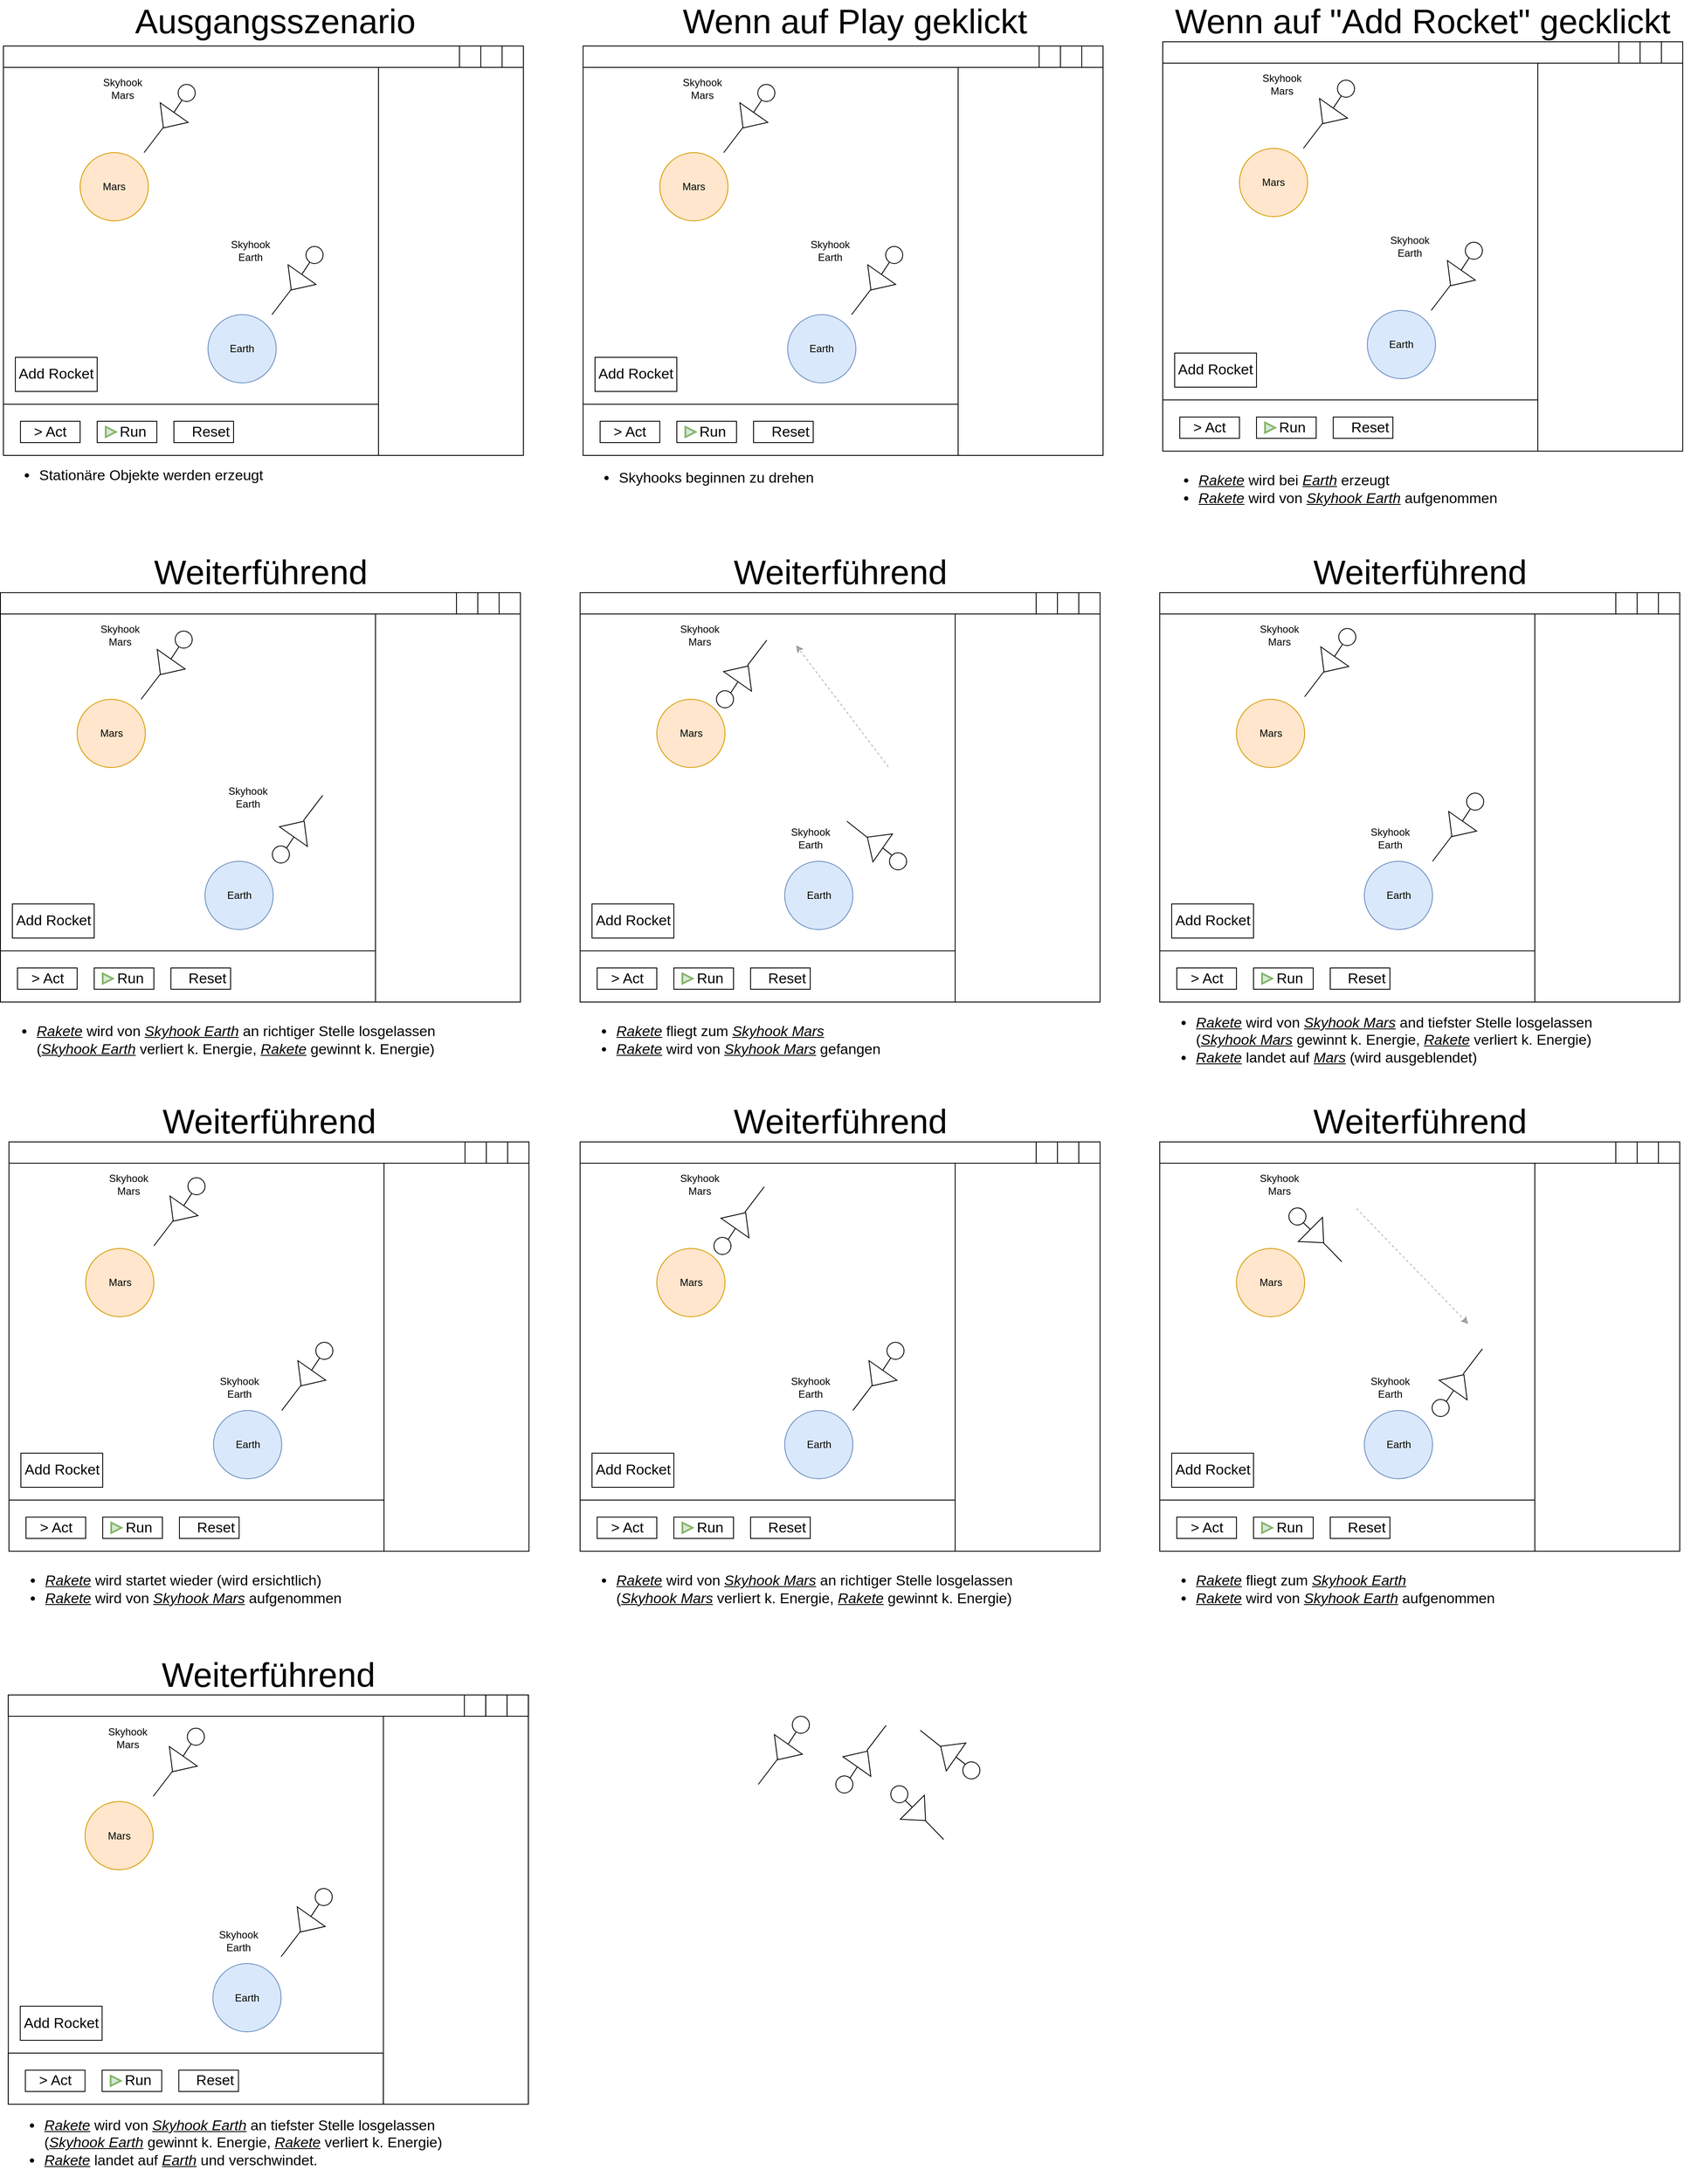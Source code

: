 <mxfile version="20.3.0" type="device"><diagram id="5LOC00HEnd3lmbgEfEnp" name="Seite-1"><mxGraphModel dx="2578" dy="3063" grid="1" gridSize="10" guides="1" tooltips="1" connect="1" arrows="1" fold="1" page="1" pageScale="1" pageWidth="827" pageHeight="1169" math="0" shadow="0"><root><mxCell id="0"/><mxCell id="1" parent="0"/><mxCell id="0Lz21Z7ERzfx-9B4TZ0B-1" value="" style="rounded=0;whiteSpace=wrap;html=1;" parent="1" vertex="1"><mxGeometry x="80" y="65" width="610" height="480" as="geometry"/></mxCell><mxCell id="0Lz21Z7ERzfx-9B4TZ0B-2" value="Mars" style="ellipse;whiteSpace=wrap;html=1;aspect=fixed;fillColor=#ffe6cc;strokeColor=#d79b00;" parent="1" vertex="1"><mxGeometry x="170" y="190" width="80" height="80" as="geometry"/></mxCell><mxCell id="0Lz21Z7ERzfx-9B4TZ0B-3" value="Earth" style="ellipse;whiteSpace=wrap;html=1;aspect=fixed;fillColor=#dae8fc;strokeColor=#6c8ebf;" parent="1" vertex="1"><mxGeometry x="320" y="380" width="80" height="80" as="geometry"/></mxCell><mxCell id="0Lz21Z7ERzfx-9B4TZ0B-4" value="" style="endArrow=none;html=1;rounded=0;startArrow=none;" parent="1" source="0Lz21Z7ERzfx-9B4TZ0B-5" edge="1"><mxGeometry width="50" height="50" relative="1" as="geometry"><mxPoint x="245" y="190" as="sourcePoint"/><mxPoint x="295" y="120" as="targetPoint"/></mxGeometry></mxCell><mxCell id="0Lz21Z7ERzfx-9B4TZ0B-5" value="" style="triangle;whiteSpace=wrap;html=1;rotation=125;" parent="1" vertex="1"><mxGeometry x="263" y="132" width="22" height="40" as="geometry"/></mxCell><mxCell id="0Lz21Z7ERzfx-9B4TZ0B-6" value="" style="endArrow=none;html=1;rounded=0;" parent="1" target="0Lz21Z7ERzfx-9B4TZ0B-5" edge="1"><mxGeometry width="50" height="50" relative="1" as="geometry"><mxPoint x="245" y="190" as="sourcePoint"/><mxPoint x="295" y="120" as="targetPoint"/></mxGeometry></mxCell><mxCell id="0Lz21Z7ERzfx-9B4TZ0B-7" value="" style="ellipse;whiteSpace=wrap;html=1;aspect=fixed;" parent="1" vertex="1"><mxGeometry x="285" y="110" width="20" height="20" as="geometry"/></mxCell><mxCell id="0Lz21Z7ERzfx-9B4TZ0B-8" value="" style="shape=image;html=1;verticalAlign=top;verticalLabelPosition=bottom;labelBackgroundColor=#ffffff;imageAspect=0;aspect=fixed;image=https://cdn2.iconfinder.com/data/icons/kids/128x128/apps/hook.png;rotation=-180;" parent="1" vertex="1"><mxGeometry x="235" y="172" width="28" height="28" as="geometry"/></mxCell><mxCell id="0Lz21Z7ERzfx-9B4TZ0B-10" value="Skyhook Mars" style="text;html=1;strokeColor=none;fillColor=none;align=center;verticalAlign=middle;whiteSpace=wrap;rounded=0;strokeWidth=1;opacity=30;" parent="1" vertex="1"><mxGeometry x="190" y="100" width="60" height="30" as="geometry"/></mxCell><mxCell id="0Lz21Z7ERzfx-9B4TZ0B-11" value="" style="endArrow=none;html=1;rounded=0;startArrow=none;" parent="1" source="0Lz21Z7ERzfx-9B4TZ0B-12" edge="1"><mxGeometry width="50" height="50" relative="1" as="geometry"><mxPoint x="395" y="380" as="sourcePoint"/><mxPoint x="445" y="310" as="targetPoint"/></mxGeometry></mxCell><mxCell id="0Lz21Z7ERzfx-9B4TZ0B-12" value="" style="triangle;whiteSpace=wrap;html=1;rotation=125;" parent="1" vertex="1"><mxGeometry x="413" y="322" width="22" height="40" as="geometry"/></mxCell><mxCell id="0Lz21Z7ERzfx-9B4TZ0B-13" value="" style="endArrow=none;html=1;rounded=0;" parent="1" target="0Lz21Z7ERzfx-9B4TZ0B-12" edge="1"><mxGeometry width="50" height="50" relative="1" as="geometry"><mxPoint x="395" y="380" as="sourcePoint"/><mxPoint x="445" y="310" as="targetPoint"/></mxGeometry></mxCell><mxCell id="0Lz21Z7ERzfx-9B4TZ0B-14" value="" style="ellipse;whiteSpace=wrap;html=1;aspect=fixed;" parent="1" vertex="1"><mxGeometry x="435" y="300" width="20" height="20" as="geometry"/></mxCell><mxCell id="0Lz21Z7ERzfx-9B4TZ0B-15" value="" style="shape=image;html=1;verticalAlign=top;verticalLabelPosition=bottom;labelBackgroundColor=#ffffff;imageAspect=0;aspect=fixed;image=https://cdn2.iconfinder.com/data/icons/kids/128x128/apps/hook.png;rotation=-180;" parent="1" vertex="1"><mxGeometry x="385" y="362" width="28" height="28" as="geometry"/></mxCell><mxCell id="0Lz21Z7ERzfx-9B4TZ0B-17" value="Skyhook Earth" style="text;html=1;strokeColor=none;fillColor=none;align=center;verticalAlign=middle;whiteSpace=wrap;rounded=0;strokeWidth=1;opacity=30;" parent="1" vertex="1"><mxGeometry x="340" y="290" width="60" height="30" as="geometry"/></mxCell><mxCell id="0Lz21Z7ERzfx-9B4TZ0B-18" value="Ausgangsszenario" style="text;html=1;strokeColor=none;fillColor=none;align=center;verticalAlign=middle;whiteSpace=wrap;rounded=0;fontSize=40;" parent="1" vertex="1"><mxGeometry x="214" y="20" width="370" height="30" as="geometry"/></mxCell><mxCell id="0Lz21Z7ERzfx-9B4TZ0B-19" value="" style="rounded=0;whiteSpace=wrap;html=1;fontSize=40;" parent="1" vertex="1"><mxGeometry x="80" y="65" width="610" height="25" as="geometry"/></mxCell><mxCell id="0Lz21Z7ERzfx-9B4TZ0B-20" value="" style="whiteSpace=wrap;html=1;aspect=fixed;fontSize=40;" parent="1" vertex="1"><mxGeometry x="665" y="65" width="25" height="25" as="geometry"/></mxCell><mxCell id="0Lz21Z7ERzfx-9B4TZ0B-21" value="" style="whiteSpace=wrap;html=1;aspect=fixed;fontSize=40;" parent="1" vertex="1"><mxGeometry x="640" y="65" width="25" height="25" as="geometry"/></mxCell><mxCell id="0Lz21Z7ERzfx-9B4TZ0B-22" value="" style="whiteSpace=wrap;html=1;aspect=fixed;fontSize=40;" parent="1" vertex="1"><mxGeometry x="615" y="65" width="25" height="25" as="geometry"/></mxCell><mxCell id="0Lz21Z7ERzfx-9B4TZ0B-24" value="" style="shape=image;html=1;verticalAlign=top;verticalLabelPosition=bottom;labelBackgroundColor=#ffffff;imageAspect=0;aspect=fixed;image=https://cdn4.iconfinder.com/data/icons/ionicons/512/icon-minus-128.png;fontSize=40;" parent="1" vertex="1"><mxGeometry x="618.5" y="68.5" width="18" height="18" as="geometry"/></mxCell><mxCell id="0Lz21Z7ERzfx-9B4TZ0B-25" value="" style="shape=image;html=1;verticalAlign=top;verticalLabelPosition=bottom;labelBackgroundColor=#ffffff;imageAspect=0;aspect=fixed;image=https://cdn2.iconfinder.com/data/icons/css-vol-2/24/maximize-128.png;fontSize=40;" parent="1" vertex="1"><mxGeometry x="643.5" y="68.5" width="18" height="18" as="geometry"/></mxCell><mxCell id="0Lz21Z7ERzfx-9B4TZ0B-26" value="" style="shape=image;html=1;verticalAlign=top;verticalLabelPosition=bottom;labelBackgroundColor=#ffffff;imageAspect=0;aspect=fixed;image=https://cdn4.iconfinder.com/data/icons/ionicons/512/icon-close-128.png;fontSize=40;" parent="1" vertex="1"><mxGeometry x="668.5" y="68.5" width="18" height="18" as="geometry"/></mxCell><mxCell id="0Lz21Z7ERzfx-9B4TZ0B-27" value="" style="rounded=0;whiteSpace=wrap;html=1;fontSize=40;" parent="1" vertex="1"><mxGeometry x="80" y="485" width="440" height="60" as="geometry"/></mxCell><mxCell id="0Lz21Z7ERzfx-9B4TZ0B-30" value="" style="rounded=0;whiteSpace=wrap;html=1;fontSize=25;" parent="1" vertex="1"><mxGeometry x="100" y="505" width="70" height="25" as="geometry"/></mxCell><mxCell id="0Lz21Z7ERzfx-9B4TZ0B-31" value="&amp;gt; Act" style="text;html=1;strokeColor=none;fillColor=none;align=center;verticalAlign=middle;whiteSpace=wrap;rounded=0;fontSize=17;" parent="1" vertex="1"><mxGeometry x="110" y="507.5" width="50" height="20" as="geometry"/></mxCell><mxCell id="0Lz21Z7ERzfx-9B4TZ0B-33" value="" style="rounded=0;whiteSpace=wrap;html=1;fontSize=25;" parent="1" vertex="1"><mxGeometry x="190" y="505" width="70" height="25" as="geometry"/></mxCell><mxCell id="0Lz21Z7ERzfx-9B4TZ0B-34" value="&amp;nbsp; &amp;nbsp;Run" style="text;html=1;strokeColor=none;fillColor=none;align=center;verticalAlign=middle;whiteSpace=wrap;rounded=0;fontSize=17;" parent="1" vertex="1"><mxGeometry x="200" y="507.5" width="50" height="20" as="geometry"/></mxCell><mxCell id="0Lz21Z7ERzfx-9B4TZ0B-35" value="" style="html=1;verticalLabelPosition=bottom;align=center;labelBackgroundColor=#ffffff;verticalAlign=top;strokeWidth=2;shadow=0;dashed=0;shape=mxgraph.ios7.icons.play;fontSize=17;strokeColor=#82b366;fillColor=#d5e8d4;" parent="1" vertex="1"><mxGeometry x="200" y="511.5" width="12" height="12" as="geometry"/></mxCell><mxCell id="0Lz21Z7ERzfx-9B4TZ0B-36" value="" style="rounded=0;whiteSpace=wrap;html=1;fontSize=25;" parent="1" vertex="1"><mxGeometry x="280" y="505" width="70" height="25" as="geometry"/></mxCell><mxCell id="0Lz21Z7ERzfx-9B4TZ0B-37" value="&amp;nbsp;Reset" style="text;html=1;strokeColor=none;fillColor=none;align=center;verticalAlign=middle;whiteSpace=wrap;rounded=0;fontSize=17;" parent="1" vertex="1"><mxGeometry x="295.5" y="507.5" width="50" height="20" as="geometry"/></mxCell><mxCell id="0Lz21Z7ERzfx-9B4TZ0B-38" value="" style="shape=image;html=1;verticalAlign=top;verticalLabelPosition=bottom;labelBackgroundColor=#ffffff;imageAspect=0;aspect=fixed;image=https://cdn0.iconfinder.com/data/icons/evericons-24px-vol-1/24/rotate-cw-128.png;strokeColor=#00CC00;fontSize=17;" parent="1" vertex="1"><mxGeometry x="285" y="511.5" width="15" height="15" as="geometry"/></mxCell><mxCell id="0Lz21Z7ERzfx-9B4TZ0B-41" value="" style="rounded=0;whiteSpace=wrap;html=1;strokeColor=#000000;fontSize=17;" parent="1" vertex="1"><mxGeometry x="520" y="90" width="170" height="455" as="geometry"/></mxCell><mxCell id="0Lz21Z7ERzfx-9B4TZ0B-43" value="" style="rounded=0;whiteSpace=wrap;html=1;" parent="1" vertex="1"><mxGeometry x="760" y="65" width="610" height="480" as="geometry"/></mxCell><mxCell id="0Lz21Z7ERzfx-9B4TZ0B-44" value="Mars" style="ellipse;whiteSpace=wrap;html=1;aspect=fixed;fillColor=#ffe6cc;strokeColor=#d79b00;" parent="1" vertex="1"><mxGeometry x="850" y="190" width="80" height="80" as="geometry"/></mxCell><mxCell id="0Lz21Z7ERzfx-9B4TZ0B-45" value="Earth" style="ellipse;whiteSpace=wrap;html=1;aspect=fixed;fillColor=#dae8fc;strokeColor=#6c8ebf;" parent="1" vertex="1"><mxGeometry x="1000" y="380" width="80" height="80" as="geometry"/></mxCell><mxCell id="0Lz21Z7ERzfx-9B4TZ0B-46" value="" style="endArrow=none;html=1;rounded=0;startArrow=none;" parent="1" source="0Lz21Z7ERzfx-9B4TZ0B-47" edge="1"><mxGeometry width="50" height="50" relative="1" as="geometry"><mxPoint x="925" y="190" as="sourcePoint"/><mxPoint x="975" y="120" as="targetPoint"/></mxGeometry></mxCell><mxCell id="0Lz21Z7ERzfx-9B4TZ0B-47" value="" style="triangle;whiteSpace=wrap;html=1;rotation=125;" parent="1" vertex="1"><mxGeometry x="943" y="132" width="22" height="40" as="geometry"/></mxCell><mxCell id="0Lz21Z7ERzfx-9B4TZ0B-48" value="" style="endArrow=none;html=1;rounded=0;" parent="1" target="0Lz21Z7ERzfx-9B4TZ0B-47" edge="1"><mxGeometry width="50" height="50" relative="1" as="geometry"><mxPoint x="925" y="190" as="sourcePoint"/><mxPoint x="975" y="120" as="targetPoint"/></mxGeometry></mxCell><mxCell id="0Lz21Z7ERzfx-9B4TZ0B-49" value="" style="ellipse;whiteSpace=wrap;html=1;aspect=fixed;" parent="1" vertex="1"><mxGeometry x="965" y="110" width="20" height="20" as="geometry"/></mxCell><mxCell id="0Lz21Z7ERzfx-9B4TZ0B-50" value="" style="shape=image;html=1;verticalAlign=top;verticalLabelPosition=bottom;labelBackgroundColor=#ffffff;imageAspect=0;aspect=fixed;image=https://cdn2.iconfinder.com/data/icons/kids/128x128/apps/hook.png;rotation=-180;" parent="1" vertex="1"><mxGeometry x="915" y="172" width="28" height="28" as="geometry"/></mxCell><mxCell id="0Lz21Z7ERzfx-9B4TZ0B-51" value="" style="shape=image;html=1;verticalAlign=top;verticalLabelPosition=bottom;labelBackgroundColor=#ffffff;imageAspect=0;aspect=fixed;image=https://cdn3.iconfinder.com/data/icons/arrows-set-12/512/rotateleft-128.png;strokeWidth=1;opacity=30;" parent="1" vertex="1"><mxGeometry x="920" y="118" width="68" height="68" as="geometry"/></mxCell><mxCell id="0Lz21Z7ERzfx-9B4TZ0B-52" value="Skyhook Mars" style="text;html=1;strokeColor=none;fillColor=none;align=center;verticalAlign=middle;whiteSpace=wrap;rounded=0;strokeWidth=1;opacity=30;" parent="1" vertex="1"><mxGeometry x="870" y="100" width="60" height="30" as="geometry"/></mxCell><mxCell id="0Lz21Z7ERzfx-9B4TZ0B-53" value="" style="endArrow=none;html=1;rounded=0;startArrow=none;" parent="1" source="0Lz21Z7ERzfx-9B4TZ0B-54" edge="1"><mxGeometry width="50" height="50" relative="1" as="geometry"><mxPoint x="1075" y="380" as="sourcePoint"/><mxPoint x="1125" y="310" as="targetPoint"/></mxGeometry></mxCell><mxCell id="0Lz21Z7ERzfx-9B4TZ0B-54" value="" style="triangle;whiteSpace=wrap;html=1;rotation=125;" parent="1" vertex="1"><mxGeometry x="1093" y="322" width="22" height="40" as="geometry"/></mxCell><mxCell id="0Lz21Z7ERzfx-9B4TZ0B-55" value="" style="endArrow=none;html=1;rounded=0;" parent="1" target="0Lz21Z7ERzfx-9B4TZ0B-54" edge="1"><mxGeometry width="50" height="50" relative="1" as="geometry"><mxPoint x="1075" y="380" as="sourcePoint"/><mxPoint x="1125" y="310" as="targetPoint"/></mxGeometry></mxCell><mxCell id="0Lz21Z7ERzfx-9B4TZ0B-56" value="" style="ellipse;whiteSpace=wrap;html=1;aspect=fixed;" parent="1" vertex="1"><mxGeometry x="1115" y="300" width="20" height="20" as="geometry"/></mxCell><mxCell id="0Lz21Z7ERzfx-9B4TZ0B-57" value="" style="shape=image;html=1;verticalAlign=top;verticalLabelPosition=bottom;labelBackgroundColor=#ffffff;imageAspect=0;aspect=fixed;image=https://cdn2.iconfinder.com/data/icons/kids/128x128/apps/hook.png;rotation=-180;" parent="1" vertex="1"><mxGeometry x="1065" y="362" width="28" height="28" as="geometry"/></mxCell><mxCell id="0Lz21Z7ERzfx-9B4TZ0B-58" value="" style="shape=image;html=1;verticalAlign=top;verticalLabelPosition=bottom;labelBackgroundColor=#ffffff;imageAspect=0;aspect=fixed;image=https://cdn3.iconfinder.com/data/icons/arrows-set-12/512/rotateleft-128.png;strokeWidth=1;opacity=30;" parent="1" vertex="1"><mxGeometry x="1070" y="308" width="68" height="68" as="geometry"/></mxCell><mxCell id="0Lz21Z7ERzfx-9B4TZ0B-59" value="Skyhook Earth" style="text;html=1;strokeColor=none;fillColor=none;align=center;verticalAlign=middle;whiteSpace=wrap;rounded=0;strokeWidth=1;opacity=30;" parent="1" vertex="1"><mxGeometry x="1020" y="290" width="60" height="30" as="geometry"/></mxCell><mxCell id="0Lz21Z7ERzfx-9B4TZ0B-60" value="Wenn auf Play geklickt" style="text;html=1;strokeColor=none;fillColor=none;align=center;verticalAlign=middle;whiteSpace=wrap;rounded=0;fontSize=40;" parent="1" vertex="1"><mxGeometry x="876" y="20" width="406" height="30" as="geometry"/></mxCell><mxCell id="0Lz21Z7ERzfx-9B4TZ0B-61" value="" style="rounded=0;whiteSpace=wrap;html=1;fontSize=40;" parent="1" vertex="1"><mxGeometry x="760" y="65" width="610" height="25" as="geometry"/></mxCell><mxCell id="0Lz21Z7ERzfx-9B4TZ0B-62" value="" style="whiteSpace=wrap;html=1;aspect=fixed;fontSize=40;" parent="1" vertex="1"><mxGeometry x="1345" y="65" width="25" height="25" as="geometry"/></mxCell><mxCell id="0Lz21Z7ERzfx-9B4TZ0B-63" value="" style="whiteSpace=wrap;html=1;aspect=fixed;fontSize=40;" parent="1" vertex="1"><mxGeometry x="1320" y="65" width="25" height="25" as="geometry"/></mxCell><mxCell id="0Lz21Z7ERzfx-9B4TZ0B-64" value="" style="whiteSpace=wrap;html=1;aspect=fixed;fontSize=40;" parent="1" vertex="1"><mxGeometry x="1295" y="65" width="25" height="25" as="geometry"/></mxCell><mxCell id="0Lz21Z7ERzfx-9B4TZ0B-65" value="" style="shape=image;html=1;verticalAlign=top;verticalLabelPosition=bottom;labelBackgroundColor=#ffffff;imageAspect=0;aspect=fixed;image=https://cdn4.iconfinder.com/data/icons/ionicons/512/icon-minus-128.png;fontSize=40;" parent="1" vertex="1"><mxGeometry x="1298.5" y="68.5" width="18" height="18" as="geometry"/></mxCell><mxCell id="0Lz21Z7ERzfx-9B4TZ0B-66" value="" style="shape=image;html=1;verticalAlign=top;verticalLabelPosition=bottom;labelBackgroundColor=#ffffff;imageAspect=0;aspect=fixed;image=https://cdn2.iconfinder.com/data/icons/css-vol-2/24/maximize-128.png;fontSize=40;" parent="1" vertex="1"><mxGeometry x="1323.5" y="68.5" width="18" height="18" as="geometry"/></mxCell><mxCell id="0Lz21Z7ERzfx-9B4TZ0B-67" value="" style="shape=image;html=1;verticalAlign=top;verticalLabelPosition=bottom;labelBackgroundColor=#ffffff;imageAspect=0;aspect=fixed;image=https://cdn4.iconfinder.com/data/icons/ionicons/512/icon-close-128.png;fontSize=40;" parent="1" vertex="1"><mxGeometry x="1348.5" y="68.5" width="18" height="18" as="geometry"/></mxCell><mxCell id="0Lz21Z7ERzfx-9B4TZ0B-68" value="" style="rounded=0;whiteSpace=wrap;html=1;fontSize=40;" parent="1" vertex="1"><mxGeometry x="760" y="485" width="440" height="60" as="geometry"/></mxCell><mxCell id="0Lz21Z7ERzfx-9B4TZ0B-69" value="" style="rounded=0;whiteSpace=wrap;html=1;fontSize=25;" parent="1" vertex="1"><mxGeometry x="780" y="505" width="70" height="25" as="geometry"/></mxCell><mxCell id="0Lz21Z7ERzfx-9B4TZ0B-70" value="&amp;gt; Act" style="text;html=1;strokeColor=none;fillColor=none;align=center;verticalAlign=middle;whiteSpace=wrap;rounded=0;fontSize=17;" parent="1" vertex="1"><mxGeometry x="790" y="507.5" width="50" height="20" as="geometry"/></mxCell><mxCell id="0Lz21Z7ERzfx-9B4TZ0B-71" value="" style="rounded=0;whiteSpace=wrap;html=1;fontSize=25;" parent="1" vertex="1"><mxGeometry x="870" y="505" width="70" height="25" as="geometry"/></mxCell><mxCell id="0Lz21Z7ERzfx-9B4TZ0B-72" value="&amp;nbsp; &amp;nbsp;Run" style="text;html=1;strokeColor=none;fillColor=none;align=center;verticalAlign=middle;whiteSpace=wrap;rounded=0;fontSize=17;" parent="1" vertex="1"><mxGeometry x="880" y="507.5" width="50" height="20" as="geometry"/></mxCell><mxCell id="0Lz21Z7ERzfx-9B4TZ0B-73" value="" style="html=1;verticalLabelPosition=bottom;align=center;labelBackgroundColor=#ffffff;verticalAlign=top;strokeWidth=2;shadow=0;dashed=0;shape=mxgraph.ios7.icons.play;fontSize=17;strokeColor=#82b366;fillColor=#d5e8d4;" parent="1" vertex="1"><mxGeometry x="880" y="511.5" width="12" height="12" as="geometry"/></mxCell><mxCell id="0Lz21Z7ERzfx-9B4TZ0B-74" value="" style="rounded=0;whiteSpace=wrap;html=1;fontSize=25;" parent="1" vertex="1"><mxGeometry x="960" y="505" width="70" height="25" as="geometry"/></mxCell><mxCell id="0Lz21Z7ERzfx-9B4TZ0B-75" value="&amp;nbsp;Reset" style="text;html=1;strokeColor=none;fillColor=none;align=center;verticalAlign=middle;whiteSpace=wrap;rounded=0;fontSize=17;" parent="1" vertex="1"><mxGeometry x="975.5" y="507.5" width="50" height="20" as="geometry"/></mxCell><mxCell id="0Lz21Z7ERzfx-9B4TZ0B-76" value="" style="shape=image;html=1;verticalAlign=top;verticalLabelPosition=bottom;labelBackgroundColor=#ffffff;imageAspect=0;aspect=fixed;image=https://cdn0.iconfinder.com/data/icons/evericons-24px-vol-1/24/rotate-cw-128.png;strokeColor=#00CC00;fontSize=17;" parent="1" vertex="1"><mxGeometry x="965" y="511.5" width="15" height="15" as="geometry"/></mxCell><mxCell id="0Lz21Z7ERzfx-9B4TZ0B-77" value="" style="rounded=0;whiteSpace=wrap;html=1;strokeColor=#000000;fontSize=17;" parent="1" vertex="1"><mxGeometry x="1200" y="90" width="170" height="455" as="geometry"/></mxCell><mxCell id="0Lz21Z7ERzfx-9B4TZ0B-81" value="&lt;ul&gt;&lt;li&gt;Stationäre Objekte werden erzeugt&lt;/li&gt;&lt;/ul&gt;" style="text;html=1;strokeColor=none;fillColor=none;align=left;verticalAlign=middle;whiteSpace=wrap;rounded=0;fontSize=17;" parent="1" vertex="1"><mxGeometry x="80" y="554" width="330" height="30" as="geometry"/></mxCell><mxCell id="0Lz21Z7ERzfx-9B4TZ0B-82" value="&lt;ul&gt;&lt;li style=&quot;border-color: var(--border-color);&quot;&gt;Skyhooks beginnen zu drehen&amp;nbsp;&lt;/li&gt;&lt;/ul&gt;" style="text;html=1;strokeColor=none;fillColor=none;align=left;verticalAlign=middle;whiteSpace=wrap;rounded=0;fontSize=17;" parent="1" vertex="1"><mxGeometry x="760" y="554" width="410" height="36" as="geometry"/></mxCell><mxCell id="0Lz21Z7ERzfx-9B4TZ0B-84" value="" style="rounded=0;whiteSpace=wrap;html=1;" parent="1" vertex="1"><mxGeometry x="1440" y="60" width="610" height="480" as="geometry"/></mxCell><mxCell id="0Lz21Z7ERzfx-9B4TZ0B-85" value="Mars" style="ellipse;whiteSpace=wrap;html=1;aspect=fixed;fillColor=#ffe6cc;strokeColor=#d79b00;" parent="1" vertex="1"><mxGeometry x="1530" y="185" width="80" height="80" as="geometry"/></mxCell><mxCell id="0Lz21Z7ERzfx-9B4TZ0B-86" value="Earth" style="ellipse;whiteSpace=wrap;html=1;aspect=fixed;fillColor=#dae8fc;strokeColor=#6c8ebf;" parent="1" vertex="1"><mxGeometry x="1680" y="375" width="80" height="80" as="geometry"/></mxCell><mxCell id="0Lz21Z7ERzfx-9B4TZ0B-87" value="" style="endArrow=none;html=1;rounded=0;startArrow=none;" parent="1" source="0Lz21Z7ERzfx-9B4TZ0B-88" edge="1"><mxGeometry width="50" height="50" relative="1" as="geometry"><mxPoint x="1605" y="185" as="sourcePoint"/><mxPoint x="1655" y="115" as="targetPoint"/></mxGeometry></mxCell><mxCell id="0Lz21Z7ERzfx-9B4TZ0B-88" value="" style="triangle;whiteSpace=wrap;html=1;rotation=125;" parent="1" vertex="1"><mxGeometry x="1623" y="127" width="22" height="40" as="geometry"/></mxCell><mxCell id="0Lz21Z7ERzfx-9B4TZ0B-89" value="" style="endArrow=none;html=1;rounded=0;" parent="1" target="0Lz21Z7ERzfx-9B4TZ0B-88" edge="1"><mxGeometry width="50" height="50" relative="1" as="geometry"><mxPoint x="1605" y="185" as="sourcePoint"/><mxPoint x="1655" y="115" as="targetPoint"/></mxGeometry></mxCell><mxCell id="0Lz21Z7ERzfx-9B4TZ0B-90" value="" style="ellipse;whiteSpace=wrap;html=1;aspect=fixed;" parent="1" vertex="1"><mxGeometry x="1645" y="105" width="20" height="20" as="geometry"/></mxCell><mxCell id="0Lz21Z7ERzfx-9B4TZ0B-91" value="" style="shape=image;html=1;verticalAlign=top;verticalLabelPosition=bottom;labelBackgroundColor=#ffffff;imageAspect=0;aspect=fixed;image=https://cdn2.iconfinder.com/data/icons/kids/128x128/apps/hook.png;rotation=-180;" parent="1" vertex="1"><mxGeometry x="1595" y="167" width="28" height="28" as="geometry"/></mxCell><mxCell id="0Lz21Z7ERzfx-9B4TZ0B-92" value="" style="shape=image;html=1;verticalAlign=top;verticalLabelPosition=bottom;labelBackgroundColor=#ffffff;imageAspect=0;aspect=fixed;image=https://cdn3.iconfinder.com/data/icons/arrows-set-12/512/rotateleft-128.png;strokeWidth=1;opacity=30;" parent="1" vertex="1"><mxGeometry x="1600" y="113" width="68" height="68" as="geometry"/></mxCell><mxCell id="0Lz21Z7ERzfx-9B4TZ0B-93" value="Skyhook Mars" style="text;html=1;strokeColor=none;fillColor=none;align=center;verticalAlign=middle;whiteSpace=wrap;rounded=0;strokeWidth=1;opacity=30;" parent="1" vertex="1"><mxGeometry x="1550" y="95" width="60" height="30" as="geometry"/></mxCell><mxCell id="0Lz21Z7ERzfx-9B4TZ0B-94" value="" style="endArrow=none;html=1;rounded=0;startArrow=none;" parent="1" source="0Lz21Z7ERzfx-9B4TZ0B-95" edge="1"><mxGeometry width="50" height="50" relative="1" as="geometry"><mxPoint x="1755" y="375" as="sourcePoint"/><mxPoint x="1805" y="305" as="targetPoint"/></mxGeometry></mxCell><mxCell id="0Lz21Z7ERzfx-9B4TZ0B-95" value="" style="triangle;whiteSpace=wrap;html=1;rotation=125;" parent="1" vertex="1"><mxGeometry x="1773" y="317" width="22" height="40" as="geometry"/></mxCell><mxCell id="0Lz21Z7ERzfx-9B4TZ0B-96" value="" style="endArrow=none;html=1;rounded=0;" parent="1" target="0Lz21Z7ERzfx-9B4TZ0B-95" edge="1"><mxGeometry width="50" height="50" relative="1" as="geometry"><mxPoint x="1755" y="375" as="sourcePoint"/><mxPoint x="1805" y="305" as="targetPoint"/></mxGeometry></mxCell><mxCell id="0Lz21Z7ERzfx-9B4TZ0B-97" value="" style="ellipse;whiteSpace=wrap;html=1;aspect=fixed;" parent="1" vertex="1"><mxGeometry x="1795" y="295" width="20" height="20" as="geometry"/></mxCell><mxCell id="0Lz21Z7ERzfx-9B4TZ0B-98" value="" style="shape=image;html=1;verticalAlign=top;verticalLabelPosition=bottom;labelBackgroundColor=#ffffff;imageAspect=0;aspect=fixed;image=https://cdn2.iconfinder.com/data/icons/kids/128x128/apps/hook.png;rotation=-180;" parent="1" vertex="1"><mxGeometry x="1745" y="357" width="28" height="28" as="geometry"/></mxCell><mxCell id="0Lz21Z7ERzfx-9B4TZ0B-99" value="" style="shape=image;html=1;verticalAlign=top;verticalLabelPosition=bottom;labelBackgroundColor=#ffffff;imageAspect=0;aspect=fixed;image=https://cdn3.iconfinder.com/data/icons/arrows-set-12/512/rotateleft-128.png;strokeWidth=1;opacity=30;" parent="1" vertex="1"><mxGeometry x="1750" y="303" width="68" height="68" as="geometry"/></mxCell><mxCell id="0Lz21Z7ERzfx-9B4TZ0B-100" value="Skyhook Earth" style="text;html=1;strokeColor=none;fillColor=none;align=center;verticalAlign=middle;whiteSpace=wrap;rounded=0;strokeWidth=1;opacity=30;" parent="1" vertex="1"><mxGeometry x="1700" y="285" width="60" height="30" as="geometry"/></mxCell><mxCell id="0Lz21Z7ERzfx-9B4TZ0B-101" value="" style="rounded=0;whiteSpace=wrap;html=1;fontSize=40;" parent="1" vertex="1"><mxGeometry x="1440" y="60" width="610" height="25" as="geometry"/></mxCell><mxCell id="0Lz21Z7ERzfx-9B4TZ0B-102" value="" style="whiteSpace=wrap;html=1;aspect=fixed;fontSize=40;" parent="1" vertex="1"><mxGeometry x="2025" y="60" width="25" height="25" as="geometry"/></mxCell><mxCell id="0Lz21Z7ERzfx-9B4TZ0B-103" value="" style="whiteSpace=wrap;html=1;aspect=fixed;fontSize=40;" parent="1" vertex="1"><mxGeometry x="2000" y="60" width="25" height="25" as="geometry"/></mxCell><mxCell id="0Lz21Z7ERzfx-9B4TZ0B-104" value="" style="whiteSpace=wrap;html=1;aspect=fixed;fontSize=40;" parent="1" vertex="1"><mxGeometry x="1975" y="60" width="25" height="25" as="geometry"/></mxCell><mxCell id="0Lz21Z7ERzfx-9B4TZ0B-105" value="" style="shape=image;html=1;verticalAlign=top;verticalLabelPosition=bottom;labelBackgroundColor=#ffffff;imageAspect=0;aspect=fixed;image=https://cdn4.iconfinder.com/data/icons/ionicons/512/icon-minus-128.png;fontSize=40;" parent="1" vertex="1"><mxGeometry x="1978.5" y="63.5" width="18" height="18" as="geometry"/></mxCell><mxCell id="0Lz21Z7ERzfx-9B4TZ0B-106" value="" style="shape=image;html=1;verticalAlign=top;verticalLabelPosition=bottom;labelBackgroundColor=#ffffff;imageAspect=0;aspect=fixed;image=https://cdn2.iconfinder.com/data/icons/css-vol-2/24/maximize-128.png;fontSize=40;" parent="1" vertex="1"><mxGeometry x="2003.5" y="63.5" width="18" height="18" as="geometry"/></mxCell><mxCell id="0Lz21Z7ERzfx-9B4TZ0B-107" value="" style="shape=image;html=1;verticalAlign=top;verticalLabelPosition=bottom;labelBackgroundColor=#ffffff;imageAspect=0;aspect=fixed;image=https://cdn4.iconfinder.com/data/icons/ionicons/512/icon-close-128.png;fontSize=40;" parent="1" vertex="1"><mxGeometry x="2028.5" y="63.5" width="18" height="18" as="geometry"/></mxCell><mxCell id="0Lz21Z7ERzfx-9B4TZ0B-108" value="" style="rounded=0;whiteSpace=wrap;html=1;fontSize=40;" parent="1" vertex="1"><mxGeometry x="1440" y="480" width="440" height="60" as="geometry"/></mxCell><mxCell id="0Lz21Z7ERzfx-9B4TZ0B-109" value="" style="rounded=0;whiteSpace=wrap;html=1;fontSize=25;" parent="1" vertex="1"><mxGeometry x="1460" y="500" width="70" height="25" as="geometry"/></mxCell><mxCell id="0Lz21Z7ERzfx-9B4TZ0B-110" value="&amp;gt; Act" style="text;html=1;strokeColor=none;fillColor=none;align=center;verticalAlign=middle;whiteSpace=wrap;rounded=0;fontSize=17;" parent="1" vertex="1"><mxGeometry x="1470" y="502.5" width="50" height="20" as="geometry"/></mxCell><mxCell id="0Lz21Z7ERzfx-9B4TZ0B-111" value="" style="rounded=0;whiteSpace=wrap;html=1;fontSize=25;" parent="1" vertex="1"><mxGeometry x="1550" y="500" width="70" height="25" as="geometry"/></mxCell><mxCell id="0Lz21Z7ERzfx-9B4TZ0B-112" value="&amp;nbsp; &amp;nbsp;Run" style="text;html=1;strokeColor=none;fillColor=none;align=center;verticalAlign=middle;whiteSpace=wrap;rounded=0;fontSize=17;" parent="1" vertex="1"><mxGeometry x="1560" y="502.5" width="50" height="20" as="geometry"/></mxCell><mxCell id="0Lz21Z7ERzfx-9B4TZ0B-113" value="" style="html=1;verticalLabelPosition=bottom;align=center;labelBackgroundColor=#ffffff;verticalAlign=top;strokeWidth=2;shadow=0;dashed=0;shape=mxgraph.ios7.icons.play;fontSize=17;strokeColor=#82b366;fillColor=#d5e8d4;" parent="1" vertex="1"><mxGeometry x="1560" y="506.5" width="12" height="12" as="geometry"/></mxCell><mxCell id="0Lz21Z7ERzfx-9B4TZ0B-114" value="" style="rounded=0;whiteSpace=wrap;html=1;fontSize=25;" parent="1" vertex="1"><mxGeometry x="1640" y="500" width="70" height="25" as="geometry"/></mxCell><mxCell id="0Lz21Z7ERzfx-9B4TZ0B-115" value="&amp;nbsp;Reset" style="text;html=1;strokeColor=none;fillColor=none;align=center;verticalAlign=middle;whiteSpace=wrap;rounded=0;fontSize=17;" parent="1" vertex="1"><mxGeometry x="1655.5" y="502.5" width="50" height="20" as="geometry"/></mxCell><mxCell id="0Lz21Z7ERzfx-9B4TZ0B-116" value="" style="shape=image;html=1;verticalAlign=top;verticalLabelPosition=bottom;labelBackgroundColor=#ffffff;imageAspect=0;aspect=fixed;image=https://cdn0.iconfinder.com/data/icons/evericons-24px-vol-1/24/rotate-cw-128.png;strokeColor=#00CC00;fontSize=17;" parent="1" vertex="1"><mxGeometry x="1645" y="506.5" width="15" height="15" as="geometry"/></mxCell><mxCell id="0Lz21Z7ERzfx-9B4TZ0B-117" value="" style="rounded=0;whiteSpace=wrap;html=1;strokeColor=#000000;fontSize=17;" parent="1" vertex="1"><mxGeometry x="1880" y="85" width="170" height="455" as="geometry"/></mxCell><mxCell id="0Lz21Z7ERzfx-9B4TZ0B-118" value="" style="shape=image;html=1;verticalAlign=top;verticalLabelPosition=bottom;labelBackgroundColor=#ffffff;imageAspect=0;aspect=fixed;image=https://cdn1.iconfinder.com/data/icons/ionicons-sharp-vol-2/512/rocket-sharp-128.png;rotation=66;" parent="1" vertex="1"><mxGeometry x="1729.5" y="370" width="38" height="38" as="geometry"/></mxCell><mxCell id="0Lz21Z7ERzfx-9B4TZ0B-120" value="Wenn auf &quot;Add Rocket&quot; gecklickt" style="text;html=1;strokeColor=none;fillColor=none;align=center;verticalAlign=middle;whiteSpace=wrap;rounded=0;fontSize=40;" parent="1" vertex="1"><mxGeometry x="1449.25" y="20" width="591.5" height="30" as="geometry"/></mxCell><mxCell id="0Lz21Z7ERzfx-9B4TZ0B-121" value="Add Rocket" style="rounded=0;whiteSpace=wrap;html=1;strokeColor=#000000;fontSize=17;" parent="1" vertex="1"><mxGeometry x="94" y="430" width="96" height="40" as="geometry"/></mxCell><mxCell id="0Lz21Z7ERzfx-9B4TZ0B-122" value="Add Rocket" style="rounded=0;whiteSpace=wrap;html=1;strokeColor=#000000;fontSize=17;" parent="1" vertex="1"><mxGeometry x="774" y="430" width="96" height="40" as="geometry"/></mxCell><mxCell id="0Lz21Z7ERzfx-9B4TZ0B-123" value="Add Rocket" style="rounded=0;whiteSpace=wrap;html=1;strokeColor=#000000;fontSize=17;" parent="1" vertex="1"><mxGeometry x="1454" y="425" width="96" height="40" as="geometry"/></mxCell><mxCell id="0Lz21Z7ERzfx-9B4TZ0B-124" value="&lt;ul&gt;&lt;li style=&quot;border-color: var(--border-color);&quot;&gt;&lt;u&gt;&lt;i&gt;Rakete&lt;/i&gt;&lt;/u&gt; wird bei &lt;i&gt;&lt;u&gt;Earth&lt;/u&gt;&lt;/i&gt; erzeugt&lt;/li&gt;&lt;li style=&quot;border-color: var(--border-color);&quot;&gt;&lt;u&gt;&lt;i&gt;Rakete&lt;/i&gt;&lt;/u&gt; wird von &lt;i&gt;&lt;u&gt;Skyhook Earth&lt;/u&gt;&lt;/i&gt; aufgenommen&amp;nbsp;&lt;/li&gt;&lt;/ul&gt;" style="text;html=1;strokeColor=none;fillColor=none;align=left;verticalAlign=middle;whiteSpace=wrap;rounded=0;fontSize=17;" parent="1" vertex="1"><mxGeometry x="1440" y="550" width="603.5" height="70" as="geometry"/></mxCell><mxCell id="S9y_wWCEi8IBo2ffdCxm-2" value="" style="rounded=0;whiteSpace=wrap;html=1;" parent="1" vertex="1"><mxGeometry x="76.5" y="706" width="610" height="480" as="geometry"/></mxCell><mxCell id="S9y_wWCEi8IBo2ffdCxm-3" value="Mars" style="ellipse;whiteSpace=wrap;html=1;aspect=fixed;fillColor=#ffe6cc;strokeColor=#d79b00;" parent="1" vertex="1"><mxGeometry x="166.5" y="831" width="80" height="80" as="geometry"/></mxCell><mxCell id="S9y_wWCEi8IBo2ffdCxm-4" value="Earth" style="ellipse;whiteSpace=wrap;html=1;aspect=fixed;fillColor=#dae8fc;strokeColor=#6c8ebf;" parent="1" vertex="1"><mxGeometry x="316.5" y="1021" width="80" height="80" as="geometry"/></mxCell><mxCell id="S9y_wWCEi8IBo2ffdCxm-5" value="" style="endArrow=none;html=1;rounded=0;startArrow=none;" parent="1" source="S9y_wWCEi8IBo2ffdCxm-6" edge="1"><mxGeometry width="50" height="50" relative="1" as="geometry"><mxPoint x="241.5" y="831" as="sourcePoint"/><mxPoint x="291.5" y="761" as="targetPoint"/></mxGeometry></mxCell><mxCell id="S9y_wWCEi8IBo2ffdCxm-6" value="" style="triangle;whiteSpace=wrap;html=1;rotation=125;" parent="1" vertex="1"><mxGeometry x="259.5" y="773" width="22" height="40" as="geometry"/></mxCell><mxCell id="S9y_wWCEi8IBo2ffdCxm-7" value="" style="endArrow=none;html=1;rounded=0;" parent="1" target="S9y_wWCEi8IBo2ffdCxm-6" edge="1"><mxGeometry width="50" height="50" relative="1" as="geometry"><mxPoint x="241.5" y="831" as="sourcePoint"/><mxPoint x="291.5" y="761" as="targetPoint"/></mxGeometry></mxCell><mxCell id="S9y_wWCEi8IBo2ffdCxm-8" value="" style="ellipse;whiteSpace=wrap;html=1;aspect=fixed;" parent="1" vertex="1"><mxGeometry x="281.5" y="751" width="20" height="20" as="geometry"/></mxCell><mxCell id="S9y_wWCEi8IBo2ffdCxm-9" value="" style="shape=image;html=1;verticalAlign=top;verticalLabelPosition=bottom;labelBackgroundColor=#ffffff;imageAspect=0;aspect=fixed;image=https://cdn2.iconfinder.com/data/icons/kids/128x128/apps/hook.png;rotation=-180;" parent="1" vertex="1"><mxGeometry x="231.5" y="813" width="28" height="28" as="geometry"/></mxCell><mxCell id="S9y_wWCEi8IBo2ffdCxm-11" value="Skyhook Mars" style="text;html=1;strokeColor=none;fillColor=none;align=center;verticalAlign=middle;whiteSpace=wrap;rounded=0;strokeWidth=1;opacity=30;" parent="1" vertex="1"><mxGeometry x="186.5" y="741" width="60" height="30" as="geometry"/></mxCell><mxCell id="S9y_wWCEi8IBo2ffdCxm-18" value="Skyhook Earth" style="text;html=1;strokeColor=none;fillColor=none;align=center;verticalAlign=middle;whiteSpace=wrap;rounded=0;strokeWidth=1;opacity=30;" parent="1" vertex="1"><mxGeometry x="336.5" y="931" width="60" height="30" as="geometry"/></mxCell><mxCell id="S9y_wWCEi8IBo2ffdCxm-19" value="" style="rounded=0;whiteSpace=wrap;html=1;fontSize=40;" parent="1" vertex="1"><mxGeometry x="76.5" y="706" width="610" height="25" as="geometry"/></mxCell><mxCell id="S9y_wWCEi8IBo2ffdCxm-20" value="" style="whiteSpace=wrap;html=1;aspect=fixed;fontSize=40;" parent="1" vertex="1"><mxGeometry x="661.5" y="706" width="25" height="25" as="geometry"/></mxCell><mxCell id="S9y_wWCEi8IBo2ffdCxm-21" value="" style="whiteSpace=wrap;html=1;aspect=fixed;fontSize=40;" parent="1" vertex="1"><mxGeometry x="636.5" y="706" width="25" height="25" as="geometry"/></mxCell><mxCell id="S9y_wWCEi8IBo2ffdCxm-22" value="" style="whiteSpace=wrap;html=1;aspect=fixed;fontSize=40;" parent="1" vertex="1"><mxGeometry x="611.5" y="706" width="25" height="25" as="geometry"/></mxCell><mxCell id="S9y_wWCEi8IBo2ffdCxm-23" value="" style="shape=image;html=1;verticalAlign=top;verticalLabelPosition=bottom;labelBackgroundColor=#ffffff;imageAspect=0;aspect=fixed;image=https://cdn4.iconfinder.com/data/icons/ionicons/512/icon-minus-128.png;fontSize=40;" parent="1" vertex="1"><mxGeometry x="615" y="709.5" width="18" height="18" as="geometry"/></mxCell><mxCell id="S9y_wWCEi8IBo2ffdCxm-24" value="" style="shape=image;html=1;verticalAlign=top;verticalLabelPosition=bottom;labelBackgroundColor=#ffffff;imageAspect=0;aspect=fixed;image=https://cdn2.iconfinder.com/data/icons/css-vol-2/24/maximize-128.png;fontSize=40;" parent="1" vertex="1"><mxGeometry x="640" y="709.5" width="18" height="18" as="geometry"/></mxCell><mxCell id="S9y_wWCEi8IBo2ffdCxm-25" value="" style="shape=image;html=1;verticalAlign=top;verticalLabelPosition=bottom;labelBackgroundColor=#ffffff;imageAspect=0;aspect=fixed;image=https://cdn4.iconfinder.com/data/icons/ionicons/512/icon-close-128.png;fontSize=40;" parent="1" vertex="1"><mxGeometry x="665" y="709.5" width="18" height="18" as="geometry"/></mxCell><mxCell id="S9y_wWCEi8IBo2ffdCxm-26" value="" style="rounded=0;whiteSpace=wrap;html=1;fontSize=40;" parent="1" vertex="1"><mxGeometry x="76.5" y="1126" width="440" height="60" as="geometry"/></mxCell><mxCell id="S9y_wWCEi8IBo2ffdCxm-27" value="" style="rounded=0;whiteSpace=wrap;html=1;fontSize=25;" parent="1" vertex="1"><mxGeometry x="96.5" y="1146" width="70" height="25" as="geometry"/></mxCell><mxCell id="S9y_wWCEi8IBo2ffdCxm-28" value="&amp;gt; Act" style="text;html=1;strokeColor=none;fillColor=none;align=center;verticalAlign=middle;whiteSpace=wrap;rounded=0;fontSize=17;" parent="1" vertex="1"><mxGeometry x="106.5" y="1148.5" width="50" height="20" as="geometry"/></mxCell><mxCell id="S9y_wWCEi8IBo2ffdCxm-29" value="" style="rounded=0;whiteSpace=wrap;html=1;fontSize=25;" parent="1" vertex="1"><mxGeometry x="186.5" y="1146" width="70" height="25" as="geometry"/></mxCell><mxCell id="S9y_wWCEi8IBo2ffdCxm-30" value="&amp;nbsp; &amp;nbsp;Run" style="text;html=1;strokeColor=none;fillColor=none;align=center;verticalAlign=middle;whiteSpace=wrap;rounded=0;fontSize=17;" parent="1" vertex="1"><mxGeometry x="196.5" y="1148.5" width="50" height="20" as="geometry"/></mxCell><mxCell id="S9y_wWCEi8IBo2ffdCxm-31" value="" style="html=1;verticalLabelPosition=bottom;align=center;labelBackgroundColor=#ffffff;verticalAlign=top;strokeWidth=2;shadow=0;dashed=0;shape=mxgraph.ios7.icons.play;fontSize=17;strokeColor=#82b366;fillColor=#d5e8d4;" parent="1" vertex="1"><mxGeometry x="196.5" y="1152.5" width="12" height="12" as="geometry"/></mxCell><mxCell id="S9y_wWCEi8IBo2ffdCxm-32" value="" style="rounded=0;whiteSpace=wrap;html=1;fontSize=25;" parent="1" vertex="1"><mxGeometry x="276.5" y="1146" width="70" height="25" as="geometry"/></mxCell><mxCell id="S9y_wWCEi8IBo2ffdCxm-33" value="&amp;nbsp;Reset" style="text;html=1;strokeColor=none;fillColor=none;align=center;verticalAlign=middle;whiteSpace=wrap;rounded=0;fontSize=17;" parent="1" vertex="1"><mxGeometry x="292" y="1148.5" width="50" height="20" as="geometry"/></mxCell><mxCell id="S9y_wWCEi8IBo2ffdCxm-34" value="" style="shape=image;html=1;verticalAlign=top;verticalLabelPosition=bottom;labelBackgroundColor=#ffffff;imageAspect=0;aspect=fixed;image=https://cdn0.iconfinder.com/data/icons/evericons-24px-vol-1/24/rotate-cw-128.png;strokeColor=#00CC00;fontSize=17;" parent="1" vertex="1"><mxGeometry x="281.5" y="1152.5" width="15" height="15" as="geometry"/></mxCell><mxCell id="S9y_wWCEi8IBo2ffdCxm-35" value="" style="rounded=0;whiteSpace=wrap;html=1;strokeColor=#000000;fontSize=17;" parent="1" vertex="1"><mxGeometry x="516.5" y="731" width="170" height="455" as="geometry"/></mxCell><mxCell id="S9y_wWCEi8IBo2ffdCxm-37" value="Weiterführend" style="text;html=1;strokeColor=none;fillColor=none;align=center;verticalAlign=middle;whiteSpace=wrap;rounded=0;fontSize=40;" parent="1" vertex="1"><mxGeometry x="85.75" y="666" width="591.5" height="30" as="geometry"/></mxCell><mxCell id="S9y_wWCEi8IBo2ffdCxm-38" value="Add Rocket" style="rounded=0;whiteSpace=wrap;html=1;strokeColor=#000000;fontSize=17;" parent="1" vertex="1"><mxGeometry x="90.5" y="1071" width="96" height="40" as="geometry"/></mxCell><mxCell id="S9y_wWCEi8IBo2ffdCxm-46" value="" style="endArrow=none;html=1;rounded=0;startArrow=none;" parent="1" edge="1"><mxGeometry width="50" height="50" relative="1" as="geometry"><mxPoint x="408.018" y="1011.799" as="sourcePoint"/><mxPoint x="422.98" y="989" as="targetPoint"/></mxGeometry></mxCell><mxCell id="S9y_wWCEi8IBo2ffdCxm-39" value="&lt;ul&gt;&lt;li style=&quot;border-color: var(--border-color);&quot;&gt;&lt;u&gt;&lt;i&gt;Rakete&lt;/i&gt;&lt;/u&gt; wird von&amp;nbsp;&lt;i&gt;&lt;u&gt;Skyhook Earth&lt;/u&gt;&lt;/i&gt;&amp;nbsp;an richtiger Stelle losgelassen &lt;br&gt;(&lt;i&gt;&lt;u&gt;Skyhook Earth&lt;/u&gt;&lt;/i&gt; verliert k. Energie, &lt;u&gt;&lt;i&gt;Rakete&lt;/i&gt;&lt;/u&gt; gewinnt k. Energie)&lt;/li&gt;&lt;/ul&gt;" style="text;html=1;strokeColor=none;fillColor=none;align=left;verticalAlign=middle;whiteSpace=wrap;rounded=0;fontSize=17;" parent="1" vertex="1"><mxGeometry x="76.5" y="1196" width="603.5" height="70" as="geometry"/></mxCell><mxCell id="S9y_wWCEi8IBo2ffdCxm-41" value="" style="triangle;whiteSpace=wrap;html=1;rotation=-55;" parent="1" vertex="1"><mxGeometry x="415.5" y="963" width="22" height="40" as="geometry"/></mxCell><mxCell id="S9y_wWCEi8IBo2ffdCxm-45" value="" style="endArrow=none;html=1;rounded=0;" parent="1" edge="1"><mxGeometry width="50" height="50" relative="1" as="geometry"><mxPoint x="431.89" y="973.31" as="sourcePoint"/><mxPoint x="454.499" y="943.684" as="targetPoint"/></mxGeometry></mxCell><mxCell id="S9y_wWCEi8IBo2ffdCxm-16" value="" style="shape=image;html=1;verticalAlign=top;verticalLabelPosition=bottom;labelBackgroundColor=#ffffff;imageAspect=0;aspect=fixed;image=https://cdn2.iconfinder.com/data/icons/kids/128x128/apps/hook.png;rotation=3;" parent="1" vertex="1"><mxGeometry x="437.5" y="933" width="28" height="28" as="geometry"/></mxCell><mxCell id="S9y_wWCEi8IBo2ffdCxm-47" value="" style="ellipse;whiteSpace=wrap;html=1;aspect=fixed;" parent="1" vertex="1"><mxGeometry x="395.5" y="1003" width="20" height="20" as="geometry"/></mxCell><mxCell id="S9y_wWCEi8IBo2ffdCxm-36" value="" style="shape=image;html=1;verticalAlign=top;verticalLabelPosition=bottom;labelBackgroundColor=#ffffff;imageAspect=0;aspect=fixed;image=https://cdn1.iconfinder.com/data/icons/ionicons-sharp-vol-2/512/rocket-sharp-128.png;rotation=-88;" parent="1" vertex="1"><mxGeometry x="437.5" y="911" width="38" height="38" as="geometry"/></mxCell><mxCell id="S9y_wWCEi8IBo2ffdCxm-49" value="" style="rounded=0;whiteSpace=wrap;html=1;" parent="1" vertex="1"><mxGeometry x="756.5" y="706" width="610" height="480" as="geometry"/></mxCell><mxCell id="S9y_wWCEi8IBo2ffdCxm-50" value="Mars" style="ellipse;whiteSpace=wrap;html=1;aspect=fixed;fillColor=#ffe6cc;strokeColor=#d79b00;" parent="1" vertex="1"><mxGeometry x="846.5" y="831" width="80" height="80" as="geometry"/></mxCell><mxCell id="S9y_wWCEi8IBo2ffdCxm-51" value="Earth" style="ellipse;whiteSpace=wrap;html=1;aspect=fixed;fillColor=#dae8fc;strokeColor=#6c8ebf;" parent="1" vertex="1"><mxGeometry x="996.5" y="1021" width="80" height="80" as="geometry"/></mxCell><mxCell id="S9y_wWCEi8IBo2ffdCxm-52" value="" style="endArrow=none;html=1;rounded=0;startArrow=none;" parent="1" source="S9y_wWCEi8IBo2ffdCxm-53" edge="1"><mxGeometry width="50" height="50" relative="1" as="geometry"><mxPoint x="965.5" y="2103.5" as="sourcePoint"/><mxPoint x="1015.5" y="2033.5" as="targetPoint"/></mxGeometry></mxCell><mxCell id="S9y_wWCEi8IBo2ffdCxm-53" value="" style="triangle;whiteSpace=wrap;html=1;rotation=125;" parent="1" vertex="1"><mxGeometry x="983.5" y="2045.5" width="22" height="40" as="geometry"/></mxCell><mxCell id="S9y_wWCEi8IBo2ffdCxm-54" value="" style="endArrow=none;html=1;rounded=0;" parent="1" target="S9y_wWCEi8IBo2ffdCxm-53" edge="1"><mxGeometry width="50" height="50" relative="1" as="geometry"><mxPoint x="965.5" y="2103.5" as="sourcePoint"/><mxPoint x="1015.5" y="2033.5" as="targetPoint"/></mxGeometry></mxCell><mxCell id="S9y_wWCEi8IBo2ffdCxm-55" value="" style="ellipse;whiteSpace=wrap;html=1;aspect=fixed;" parent="1" vertex="1"><mxGeometry x="1005.5" y="2023.5" width="20" height="20" as="geometry"/></mxCell><mxCell id="S9y_wWCEi8IBo2ffdCxm-56" value="" style="shape=image;html=1;verticalAlign=top;verticalLabelPosition=bottom;labelBackgroundColor=#ffffff;imageAspect=0;aspect=fixed;image=https://cdn2.iconfinder.com/data/icons/kids/128x128/apps/hook.png;rotation=-180;" parent="1" vertex="1"><mxGeometry x="955.5" y="2085.5" width="28" height="28" as="geometry"/></mxCell><mxCell id="S9y_wWCEi8IBo2ffdCxm-57" value="Skyhook Mars" style="text;html=1;strokeColor=none;fillColor=none;align=center;verticalAlign=middle;whiteSpace=wrap;rounded=0;strokeWidth=1;opacity=30;" parent="1" vertex="1"><mxGeometry x="866.5" y="741" width="60" height="30" as="geometry"/></mxCell><mxCell id="S9y_wWCEi8IBo2ffdCxm-58" value="Skyhook Earth" style="text;html=1;strokeColor=none;fillColor=none;align=center;verticalAlign=middle;whiteSpace=wrap;rounded=0;strokeWidth=1;opacity=30;" parent="1" vertex="1"><mxGeometry x="996.5" y="979" width="60" height="30" as="geometry"/></mxCell><mxCell id="S9y_wWCEi8IBo2ffdCxm-59" value="" style="rounded=0;whiteSpace=wrap;html=1;fontSize=40;" parent="1" vertex="1"><mxGeometry x="756.5" y="706" width="610" height="25" as="geometry"/></mxCell><mxCell id="S9y_wWCEi8IBo2ffdCxm-60" value="" style="whiteSpace=wrap;html=1;aspect=fixed;fontSize=40;" parent="1" vertex="1"><mxGeometry x="1341.5" y="706" width="25" height="25" as="geometry"/></mxCell><mxCell id="S9y_wWCEi8IBo2ffdCxm-61" value="" style="whiteSpace=wrap;html=1;aspect=fixed;fontSize=40;" parent="1" vertex="1"><mxGeometry x="1316.5" y="706" width="25" height="25" as="geometry"/></mxCell><mxCell id="S9y_wWCEi8IBo2ffdCxm-62" value="" style="whiteSpace=wrap;html=1;aspect=fixed;fontSize=40;" parent="1" vertex="1"><mxGeometry x="1291.5" y="706" width="25" height="25" as="geometry"/></mxCell><mxCell id="S9y_wWCEi8IBo2ffdCxm-63" value="" style="shape=image;html=1;verticalAlign=top;verticalLabelPosition=bottom;labelBackgroundColor=#ffffff;imageAspect=0;aspect=fixed;image=https://cdn4.iconfinder.com/data/icons/ionicons/512/icon-minus-128.png;fontSize=40;" parent="1" vertex="1"><mxGeometry x="1295" y="709.5" width="18" height="18" as="geometry"/></mxCell><mxCell id="S9y_wWCEi8IBo2ffdCxm-64" value="" style="shape=image;html=1;verticalAlign=top;verticalLabelPosition=bottom;labelBackgroundColor=#ffffff;imageAspect=0;aspect=fixed;image=https://cdn2.iconfinder.com/data/icons/css-vol-2/24/maximize-128.png;fontSize=40;" parent="1" vertex="1"><mxGeometry x="1320" y="709.5" width="18" height="18" as="geometry"/></mxCell><mxCell id="S9y_wWCEi8IBo2ffdCxm-65" value="" style="shape=image;html=1;verticalAlign=top;verticalLabelPosition=bottom;labelBackgroundColor=#ffffff;imageAspect=0;aspect=fixed;image=https://cdn4.iconfinder.com/data/icons/ionicons/512/icon-close-128.png;fontSize=40;" parent="1" vertex="1"><mxGeometry x="1345" y="709.5" width="18" height="18" as="geometry"/></mxCell><mxCell id="S9y_wWCEi8IBo2ffdCxm-66" value="" style="rounded=0;whiteSpace=wrap;html=1;fontSize=40;" parent="1" vertex="1"><mxGeometry x="756.5" y="1126" width="440" height="60" as="geometry"/></mxCell><mxCell id="S9y_wWCEi8IBo2ffdCxm-67" value="" style="rounded=0;whiteSpace=wrap;html=1;fontSize=25;" parent="1" vertex="1"><mxGeometry x="776.5" y="1146" width="70" height="25" as="geometry"/></mxCell><mxCell id="S9y_wWCEi8IBo2ffdCxm-68" value="&amp;gt; Act" style="text;html=1;strokeColor=none;fillColor=none;align=center;verticalAlign=middle;whiteSpace=wrap;rounded=0;fontSize=17;" parent="1" vertex="1"><mxGeometry x="786.5" y="1148.5" width="50" height="20" as="geometry"/></mxCell><mxCell id="S9y_wWCEi8IBo2ffdCxm-69" value="" style="rounded=0;whiteSpace=wrap;html=1;fontSize=25;" parent="1" vertex="1"><mxGeometry x="866.5" y="1146" width="70" height="25" as="geometry"/></mxCell><mxCell id="S9y_wWCEi8IBo2ffdCxm-70" value="&amp;nbsp; &amp;nbsp;Run" style="text;html=1;strokeColor=none;fillColor=none;align=center;verticalAlign=middle;whiteSpace=wrap;rounded=0;fontSize=17;" parent="1" vertex="1"><mxGeometry x="876.5" y="1148.5" width="50" height="20" as="geometry"/></mxCell><mxCell id="S9y_wWCEi8IBo2ffdCxm-71" value="" style="html=1;verticalLabelPosition=bottom;align=center;labelBackgroundColor=#ffffff;verticalAlign=top;strokeWidth=2;shadow=0;dashed=0;shape=mxgraph.ios7.icons.play;fontSize=17;strokeColor=#82b366;fillColor=#d5e8d4;" parent="1" vertex="1"><mxGeometry x="876.5" y="1152.5" width="12" height="12" as="geometry"/></mxCell><mxCell id="S9y_wWCEi8IBo2ffdCxm-72" value="" style="rounded=0;whiteSpace=wrap;html=1;fontSize=25;" parent="1" vertex="1"><mxGeometry x="956.5" y="1146" width="70" height="25" as="geometry"/></mxCell><mxCell id="S9y_wWCEi8IBo2ffdCxm-73" value="&amp;nbsp;Reset" style="text;html=1;strokeColor=none;fillColor=none;align=center;verticalAlign=middle;whiteSpace=wrap;rounded=0;fontSize=17;" parent="1" vertex="1"><mxGeometry x="972" y="1148.5" width="50" height="20" as="geometry"/></mxCell><mxCell id="S9y_wWCEi8IBo2ffdCxm-74" value="" style="shape=image;html=1;verticalAlign=top;verticalLabelPosition=bottom;labelBackgroundColor=#ffffff;imageAspect=0;aspect=fixed;image=https://cdn0.iconfinder.com/data/icons/evericons-24px-vol-1/24/rotate-cw-128.png;strokeColor=#00CC00;fontSize=17;" parent="1" vertex="1"><mxGeometry x="961.5" y="1152.5" width="15" height="15" as="geometry"/></mxCell><mxCell id="S9y_wWCEi8IBo2ffdCxm-75" value="" style="rounded=0;whiteSpace=wrap;html=1;strokeColor=#000000;fontSize=17;" parent="1" vertex="1"><mxGeometry x="1196.5" y="731" width="170" height="455" as="geometry"/></mxCell><mxCell id="S9y_wWCEi8IBo2ffdCxm-76" value="Weiterführend" style="text;html=1;strokeColor=none;fillColor=none;align=center;verticalAlign=middle;whiteSpace=wrap;rounded=0;fontSize=40;" parent="1" vertex="1"><mxGeometry x="765.75" y="666" width="591.5" height="30" as="geometry"/></mxCell><mxCell id="S9y_wWCEi8IBo2ffdCxm-77" value="Add Rocket" style="rounded=0;whiteSpace=wrap;html=1;strokeColor=#000000;fontSize=17;" parent="1" vertex="1"><mxGeometry x="770.5" y="1071" width="96" height="40" as="geometry"/></mxCell><mxCell id="S9y_wWCEi8IBo2ffdCxm-79" value="&lt;ul&gt;&lt;li style=&quot;border-color: var(--border-color);&quot;&gt;&lt;span style=&quot;background-color: initial;&quot;&gt;&lt;u&gt;&lt;i&gt;Rakete&lt;/i&gt;&lt;/u&gt; fliegt zum&amp;nbsp;&lt;/span&gt;&lt;i style=&quot;background-color: initial;&quot;&gt;&lt;u&gt;Skyhook Mars&lt;/u&gt;&lt;/i&gt;&lt;br&gt;&lt;/li&gt;&lt;li style=&quot;border-color: var(--border-color);&quot;&gt;&lt;u&gt;&lt;i&gt;Rakete&lt;/i&gt;&lt;/u&gt; wird von&amp;nbsp;&lt;i&gt;&lt;u&gt;Skyhook Mars&lt;/u&gt;&lt;/i&gt;&amp;nbsp;gefangen&lt;/li&gt;&lt;/ul&gt;" style="text;html=1;strokeColor=none;fillColor=none;align=left;verticalAlign=middle;whiteSpace=wrap;rounded=0;fontSize=17;" parent="1" vertex="1"><mxGeometry x="756.5" y="1196" width="603.5" height="70" as="geometry"/></mxCell><mxCell id="S9y_wWCEi8IBo2ffdCxm-84" value="" style="shape=image;html=1;verticalAlign=top;verticalLabelPosition=bottom;labelBackgroundColor=#ffffff;imageAspect=0;aspect=fixed;image=https://cdn1.iconfinder.com/data/icons/ionicons-sharp-vol-2/512/rocket-sharp-128.png;rotation=-88;opacity=30;" parent="1" vertex="1"><mxGeometry x="1117.5" y="911" width="38" height="38" as="geometry"/></mxCell><mxCell id="S9y_wWCEi8IBo2ffdCxm-85" value="" style="shape=image;html=1;verticalAlign=top;verticalLabelPosition=bottom;labelBackgroundColor=#ffffff;imageAspect=0;aspect=fixed;image=https://cdn1.iconfinder.com/data/icons/ionicons-sharp-vol-2/512/rocket-sharp-128.png;rotation=-88;" parent="1" vertex="1"><mxGeometry x="972.5" y="729" width="38" height="38" as="geometry"/></mxCell><mxCell id="S9y_wWCEi8IBo2ffdCxm-86" value="" style="endArrow=none;html=1;rounded=0;startArrow=none;" parent="1" edge="1"><mxGeometry width="50" height="50" relative="1" as="geometry"><mxPoint x="929.018" y="829.799" as="sourcePoint"/><mxPoint x="943.98" y="807" as="targetPoint"/></mxGeometry></mxCell><mxCell id="S9y_wWCEi8IBo2ffdCxm-87" value="" style="triangle;whiteSpace=wrap;html=1;rotation=-55;" parent="1" vertex="1"><mxGeometry x="936.5" y="781" width="22" height="40" as="geometry"/></mxCell><mxCell id="S9y_wWCEi8IBo2ffdCxm-88" value="" style="endArrow=none;html=1;rounded=0;" parent="1" edge="1"><mxGeometry width="50" height="50" relative="1" as="geometry"><mxPoint x="952.89" y="791.31" as="sourcePoint"/><mxPoint x="975.499" y="761.684" as="targetPoint"/></mxGeometry></mxCell><mxCell id="S9y_wWCEi8IBo2ffdCxm-89" value="" style="shape=image;html=1;verticalAlign=top;verticalLabelPosition=bottom;labelBackgroundColor=#ffffff;imageAspect=0;aspect=fixed;image=https://cdn2.iconfinder.com/data/icons/kids/128x128/apps/hook.png;rotation=3;" parent="1" vertex="1"><mxGeometry x="958.5" y="751" width="28" height="28" as="geometry"/></mxCell><mxCell id="S9y_wWCEi8IBo2ffdCxm-90" value="" style="ellipse;whiteSpace=wrap;html=1;aspect=fixed;" parent="1" vertex="1"><mxGeometry x="916.5" y="821" width="20" height="20" as="geometry"/></mxCell><mxCell id="S9y_wWCEi8IBo2ffdCxm-93" value="" style="endArrow=classic;html=1;rounded=0;exitX=1;exitY=0;exitDx=0;exitDy=0;entryX=0;entryY=1;entryDx=0;entryDy=0;dashed=1;opacity=30;" parent="1" source="S9y_wWCEi8IBo2ffdCxm-84" target="S9y_wWCEi8IBo2ffdCxm-85" edge="1"><mxGeometry width="50" height="50" relative="1" as="geometry"><mxPoint x="1086.5" y="896" as="sourcePoint"/><mxPoint x="1136.5" y="846" as="targetPoint"/></mxGeometry></mxCell><mxCell id="S9y_wWCEi8IBo2ffdCxm-104" value="" style="endArrow=none;html=1;rounded=0;startArrow=none;" parent="1" edge="1"><mxGeometry width="50" height="50" relative="1" as="geometry"><mxPoint x="1069.018" y="2102.299" as="sourcePoint"/><mxPoint x="1083.98" y="2079.5" as="targetPoint"/></mxGeometry></mxCell><mxCell id="S9y_wWCEi8IBo2ffdCxm-105" value="" style="triangle;whiteSpace=wrap;html=1;rotation=-55;" parent="1" vertex="1"><mxGeometry x="1076.5" y="2053.5" width="22" height="40" as="geometry"/></mxCell><mxCell id="S9y_wWCEi8IBo2ffdCxm-106" value="" style="endArrow=none;html=1;rounded=0;" parent="1" edge="1"><mxGeometry width="50" height="50" relative="1" as="geometry"><mxPoint x="1092.89" y="2063.81" as="sourcePoint"/><mxPoint x="1115.499" y="2034.184" as="targetPoint"/></mxGeometry></mxCell><mxCell id="S9y_wWCEi8IBo2ffdCxm-107" value="" style="shape=image;html=1;verticalAlign=top;verticalLabelPosition=bottom;labelBackgroundColor=#ffffff;imageAspect=0;aspect=fixed;image=https://cdn2.iconfinder.com/data/icons/kids/128x128/apps/hook.png;rotation=3;" parent="1" vertex="1"><mxGeometry x="1098.5" y="2023.5" width="28" height="28" as="geometry"/></mxCell><mxCell id="S9y_wWCEi8IBo2ffdCxm-108" value="" style="ellipse;whiteSpace=wrap;html=1;aspect=fixed;" parent="1" vertex="1"><mxGeometry x="1056.5" y="2093.5" width="20" height="20" as="geometry"/></mxCell><mxCell id="S9y_wWCEi8IBo2ffdCxm-114" value="" style="endArrow=none;html=1;rounded=0;startArrow=none;entryX=0;entryY=0.5;entryDx=0;entryDy=0;exitX=0;exitY=0;exitDx=0;exitDy=0;" parent="1" source="S9y_wWCEi8IBo2ffdCxm-118" target="S9y_wWCEi8IBo2ffdCxm-115" edge="1"><mxGeometry width="50" height="50" relative="1" as="geometry"><mxPoint x="1227.038" y="2102.799" as="sourcePoint"/><mxPoint x="1242" y="2080" as="targetPoint"/></mxGeometry></mxCell><mxCell id="S9y_wWCEi8IBo2ffdCxm-118" value="" style="ellipse;whiteSpace=wrap;html=1;aspect=fixed;" parent="1" vertex="1"><mxGeometry x="1205.5" y="2077" width="20" height="20" as="geometry"/></mxCell><mxCell id="S9y_wWCEi8IBo2ffdCxm-119" value="" style="endArrow=none;html=1;rounded=0;" parent="1" edge="1"><mxGeometry width="50" height="50" relative="1" as="geometry"><mxPoint x="1192" y="2069" as="sourcePoint"/><mxPoint x="1155.5" y="2040" as="targetPoint"/></mxGeometry></mxCell><mxCell id="S9y_wWCEi8IBo2ffdCxm-117" value="" style="shape=image;html=1;verticalAlign=top;verticalLabelPosition=bottom;labelBackgroundColor=#ffffff;imageAspect=0;aspect=fixed;image=https://cdn2.iconfinder.com/data/icons/kids/128x128/apps/hook.png;rotation=-90;" parent="1" vertex="1"><mxGeometry x="1142.5" y="2023.5" width="28" height="28" as="geometry"/></mxCell><mxCell id="S9y_wWCEi8IBo2ffdCxm-115" value="" style="triangle;whiteSpace=wrap;html=1;rotation=-145;" parent="1" vertex="1"><mxGeometry x="1177.5" y="2045" width="22" height="40" as="geometry"/></mxCell><mxCell id="S9y_wWCEi8IBo2ffdCxm-121" value="" style="endArrow=none;html=1;rounded=0;startArrow=none;entryX=0;entryY=0.5;entryDx=0;entryDy=0;exitX=0;exitY=0;exitDx=0;exitDy=0;" parent="1" source="S9y_wWCEi8IBo2ffdCxm-122" target="S9y_wWCEi8IBo2ffdCxm-125" edge="1"><mxGeometry width="50" height="50" relative="1" as="geometry"><mxPoint x="1141.038" y="1036.799" as="sourcePoint"/><mxPoint x="1156.0" y="1014" as="targetPoint"/></mxGeometry></mxCell><mxCell id="S9y_wWCEi8IBo2ffdCxm-122" value="" style="ellipse;whiteSpace=wrap;html=1;aspect=fixed;" parent="1" vertex="1"><mxGeometry x="1119.5" y="1011" width="20" height="20" as="geometry"/></mxCell><mxCell id="S9y_wWCEi8IBo2ffdCxm-123" value="" style="endArrow=none;html=1;rounded=0;" parent="1" edge="1"><mxGeometry width="50" height="50" relative="1" as="geometry"><mxPoint x="1106" y="1003" as="sourcePoint"/><mxPoint x="1069.5" y="974" as="targetPoint"/></mxGeometry></mxCell><mxCell id="S9y_wWCEi8IBo2ffdCxm-124" value="" style="shape=image;html=1;verticalAlign=top;verticalLabelPosition=bottom;labelBackgroundColor=#ffffff;imageAspect=0;aspect=fixed;image=https://cdn2.iconfinder.com/data/icons/kids/128x128/apps/hook.png;rotation=-90;" parent="1" vertex="1"><mxGeometry x="1056.5" y="957.5" width="28" height="28" as="geometry"/></mxCell><mxCell id="S9y_wWCEi8IBo2ffdCxm-125" value="" style="triangle;whiteSpace=wrap;html=1;rotation=-145;" parent="1" vertex="1"><mxGeometry x="1091.5" y="979" width="22" height="40" as="geometry"/></mxCell><mxCell id="S9y_wWCEi8IBo2ffdCxm-126" value="" style="rounded=0;whiteSpace=wrap;html=1;" parent="1" vertex="1"><mxGeometry x="1436.5" y="706" width="610" height="480" as="geometry"/></mxCell><mxCell id="S9y_wWCEi8IBo2ffdCxm-127" value="Mars" style="ellipse;whiteSpace=wrap;html=1;aspect=fixed;fillColor=#ffe6cc;strokeColor=#d79b00;" parent="1" vertex="1"><mxGeometry x="1526.5" y="831" width="80" height="80" as="geometry"/></mxCell><mxCell id="S9y_wWCEi8IBo2ffdCxm-128" value="Earth" style="ellipse;whiteSpace=wrap;html=1;aspect=fixed;fillColor=#dae8fc;strokeColor=#6c8ebf;" parent="1" vertex="1"><mxGeometry x="1676.5" y="1021" width="80" height="80" as="geometry"/></mxCell><mxCell id="S9y_wWCEi8IBo2ffdCxm-129" value="Skyhook Mars" style="text;html=1;strokeColor=none;fillColor=none;align=center;verticalAlign=middle;whiteSpace=wrap;rounded=0;strokeWidth=1;opacity=30;" parent="1" vertex="1"><mxGeometry x="1546.5" y="741" width="60" height="30" as="geometry"/></mxCell><mxCell id="S9y_wWCEi8IBo2ffdCxm-130" value="Skyhook Earth" style="text;html=1;strokeColor=none;fillColor=none;align=center;verticalAlign=middle;whiteSpace=wrap;rounded=0;strokeWidth=1;opacity=30;" parent="1" vertex="1"><mxGeometry x="1676.5" y="979" width="60" height="30" as="geometry"/></mxCell><mxCell id="S9y_wWCEi8IBo2ffdCxm-131" value="" style="rounded=0;whiteSpace=wrap;html=1;fontSize=40;" parent="1" vertex="1"><mxGeometry x="1436.5" y="706" width="610" height="25" as="geometry"/></mxCell><mxCell id="S9y_wWCEi8IBo2ffdCxm-132" value="" style="whiteSpace=wrap;html=1;aspect=fixed;fontSize=40;" parent="1" vertex="1"><mxGeometry x="2021.5" y="706" width="25" height="25" as="geometry"/></mxCell><mxCell id="S9y_wWCEi8IBo2ffdCxm-133" value="" style="whiteSpace=wrap;html=1;aspect=fixed;fontSize=40;" parent="1" vertex="1"><mxGeometry x="1996.5" y="706" width="25" height="25" as="geometry"/></mxCell><mxCell id="S9y_wWCEi8IBo2ffdCxm-134" value="" style="whiteSpace=wrap;html=1;aspect=fixed;fontSize=40;" parent="1" vertex="1"><mxGeometry x="1971.5" y="706" width="25" height="25" as="geometry"/></mxCell><mxCell id="S9y_wWCEi8IBo2ffdCxm-135" value="" style="shape=image;html=1;verticalAlign=top;verticalLabelPosition=bottom;labelBackgroundColor=#ffffff;imageAspect=0;aspect=fixed;image=https://cdn4.iconfinder.com/data/icons/ionicons/512/icon-minus-128.png;fontSize=40;" parent="1" vertex="1"><mxGeometry x="1975" y="709.5" width="18" height="18" as="geometry"/></mxCell><mxCell id="S9y_wWCEi8IBo2ffdCxm-136" value="" style="shape=image;html=1;verticalAlign=top;verticalLabelPosition=bottom;labelBackgroundColor=#ffffff;imageAspect=0;aspect=fixed;image=https://cdn2.iconfinder.com/data/icons/css-vol-2/24/maximize-128.png;fontSize=40;" parent="1" vertex="1"><mxGeometry x="2000" y="709.5" width="18" height="18" as="geometry"/></mxCell><mxCell id="S9y_wWCEi8IBo2ffdCxm-137" value="" style="shape=image;html=1;verticalAlign=top;verticalLabelPosition=bottom;labelBackgroundColor=#ffffff;imageAspect=0;aspect=fixed;image=https://cdn4.iconfinder.com/data/icons/ionicons/512/icon-close-128.png;fontSize=40;" parent="1" vertex="1"><mxGeometry x="2025" y="709.5" width="18" height="18" as="geometry"/></mxCell><mxCell id="S9y_wWCEi8IBo2ffdCxm-138" value="" style="rounded=0;whiteSpace=wrap;html=1;fontSize=40;" parent="1" vertex="1"><mxGeometry x="1436.5" y="1126" width="440" height="60" as="geometry"/></mxCell><mxCell id="S9y_wWCEi8IBo2ffdCxm-139" value="" style="rounded=0;whiteSpace=wrap;html=1;fontSize=25;" parent="1" vertex="1"><mxGeometry x="1456.5" y="1146" width="70" height="25" as="geometry"/></mxCell><mxCell id="S9y_wWCEi8IBo2ffdCxm-140" value="&amp;gt; Act" style="text;html=1;strokeColor=none;fillColor=none;align=center;verticalAlign=middle;whiteSpace=wrap;rounded=0;fontSize=17;" parent="1" vertex="1"><mxGeometry x="1466.5" y="1148.5" width="50" height="20" as="geometry"/></mxCell><mxCell id="S9y_wWCEi8IBo2ffdCxm-141" value="" style="rounded=0;whiteSpace=wrap;html=1;fontSize=25;" parent="1" vertex="1"><mxGeometry x="1546.5" y="1146" width="70" height="25" as="geometry"/></mxCell><mxCell id="S9y_wWCEi8IBo2ffdCxm-142" value="&amp;nbsp; &amp;nbsp;Run" style="text;html=1;strokeColor=none;fillColor=none;align=center;verticalAlign=middle;whiteSpace=wrap;rounded=0;fontSize=17;" parent="1" vertex="1"><mxGeometry x="1556.5" y="1148.5" width="50" height="20" as="geometry"/></mxCell><mxCell id="S9y_wWCEi8IBo2ffdCxm-143" value="" style="html=1;verticalLabelPosition=bottom;align=center;labelBackgroundColor=#ffffff;verticalAlign=top;strokeWidth=2;shadow=0;dashed=0;shape=mxgraph.ios7.icons.play;fontSize=17;strokeColor=#82b366;fillColor=#d5e8d4;" parent="1" vertex="1"><mxGeometry x="1556.5" y="1152.5" width="12" height="12" as="geometry"/></mxCell><mxCell id="S9y_wWCEi8IBo2ffdCxm-144" value="" style="rounded=0;whiteSpace=wrap;html=1;fontSize=25;" parent="1" vertex="1"><mxGeometry x="1636.5" y="1146" width="70" height="25" as="geometry"/></mxCell><mxCell id="S9y_wWCEi8IBo2ffdCxm-145" value="&amp;nbsp;Reset" style="text;html=1;strokeColor=none;fillColor=none;align=center;verticalAlign=middle;whiteSpace=wrap;rounded=0;fontSize=17;" parent="1" vertex="1"><mxGeometry x="1652" y="1148.5" width="50" height="20" as="geometry"/></mxCell><mxCell id="S9y_wWCEi8IBo2ffdCxm-146" value="" style="shape=image;html=1;verticalAlign=top;verticalLabelPosition=bottom;labelBackgroundColor=#ffffff;imageAspect=0;aspect=fixed;image=https://cdn0.iconfinder.com/data/icons/evericons-24px-vol-1/24/rotate-cw-128.png;strokeColor=#00CC00;fontSize=17;" parent="1" vertex="1"><mxGeometry x="1641.5" y="1152.5" width="15" height="15" as="geometry"/></mxCell><mxCell id="S9y_wWCEi8IBo2ffdCxm-147" value="" style="rounded=0;whiteSpace=wrap;html=1;strokeColor=#000000;fontSize=17;" parent="1" vertex="1"><mxGeometry x="1876.5" y="731" width="170" height="455" as="geometry"/></mxCell><mxCell id="S9y_wWCEi8IBo2ffdCxm-148" value="Weiterführend" style="text;html=1;strokeColor=none;fillColor=none;align=center;verticalAlign=middle;whiteSpace=wrap;rounded=0;fontSize=40;" parent="1" vertex="1"><mxGeometry x="1445.75" y="666" width="591.5" height="30" as="geometry"/></mxCell><mxCell id="S9y_wWCEi8IBo2ffdCxm-149" value="Add Rocket" style="rounded=0;whiteSpace=wrap;html=1;strokeColor=#000000;fontSize=17;" parent="1" vertex="1"><mxGeometry x="1450.5" y="1071" width="96" height="40" as="geometry"/></mxCell><mxCell id="S9y_wWCEi8IBo2ffdCxm-150" value="&lt;ul&gt;&lt;li style=&quot;border-color: var(--border-color);&quot;&gt;&lt;span style=&quot;background-color: initial;&quot;&gt;&lt;u&gt;&lt;i&gt;Rakete&lt;/i&gt;&lt;/u&gt; wird von&amp;nbsp;&lt;/span&gt;&lt;i style=&quot;background-color: initial;&quot;&gt;&lt;u&gt;Skyhook Mars&lt;/u&gt;&lt;/i&gt;&lt;span style=&quot;background-color: initial;&quot;&gt;&amp;nbsp;and tiefster Stelle losgelassen&amp;nbsp;&lt;br&gt;&lt;/span&gt;(&lt;u&gt;&lt;i&gt;Skyhook Mars&lt;/i&gt;&lt;/u&gt; gewinnt k. Energie, &lt;u&gt;&lt;i&gt;Rakete&lt;/i&gt;&lt;/u&gt; verliert k. Energie)&lt;/li&gt;&lt;li style=&quot;border-color: var(--border-color);&quot;&gt;&lt;u&gt;&lt;i&gt;Rakete&lt;/i&gt;&lt;/u&gt; landet auf&amp;nbsp;&lt;i&gt;&lt;u&gt;Mars&lt;/u&gt;&lt;/i&gt;&amp;nbsp;(wird ausgeblendet)&lt;/li&gt;&lt;/ul&gt;" style="text;html=1;strokeColor=none;fillColor=none;align=left;verticalAlign=middle;whiteSpace=wrap;rounded=0;fontSize=17;" parent="1" vertex="1"><mxGeometry x="1436.5" y="1196" width="603.5" height="70" as="geometry"/></mxCell><mxCell id="S9y_wWCEi8IBo2ffdCxm-164" value="" style="endArrow=none;html=1;rounded=0;startArrow=none;" parent="1" source="S9y_wWCEi8IBo2ffdCxm-165" edge="1"><mxGeometry width="50" height="50" relative="1" as="geometry"><mxPoint x="1606.5" y="828" as="sourcePoint"/><mxPoint x="1656.5" y="758" as="targetPoint"/></mxGeometry></mxCell><mxCell id="S9y_wWCEi8IBo2ffdCxm-165" value="" style="triangle;whiteSpace=wrap;html=1;rotation=125;" parent="1" vertex="1"><mxGeometry x="1624.5" y="770" width="22" height="40" as="geometry"/></mxCell><mxCell id="S9y_wWCEi8IBo2ffdCxm-166" value="" style="endArrow=none;html=1;rounded=0;" parent="1" target="S9y_wWCEi8IBo2ffdCxm-165" edge="1"><mxGeometry width="50" height="50" relative="1" as="geometry"><mxPoint x="1606.5" y="828" as="sourcePoint"/><mxPoint x="1656.5" y="758" as="targetPoint"/></mxGeometry></mxCell><mxCell id="S9y_wWCEi8IBo2ffdCxm-167" value="" style="ellipse;whiteSpace=wrap;html=1;aspect=fixed;" parent="1" vertex="1"><mxGeometry x="1646.5" y="748" width="20" height="20" as="geometry"/></mxCell><mxCell id="S9y_wWCEi8IBo2ffdCxm-168" value="" style="shape=image;html=1;verticalAlign=top;verticalLabelPosition=bottom;labelBackgroundColor=#ffffff;imageAspect=0;aspect=fixed;image=https://cdn2.iconfinder.com/data/icons/kids/128x128/apps/hook.png;rotation=-180;" parent="1" vertex="1"><mxGeometry x="1596.5" y="810" width="28" height="28" as="geometry"/></mxCell><mxCell id="S9y_wWCEi8IBo2ffdCxm-169" value="" style="endArrow=none;html=1;rounded=0;startArrow=none;" parent="1" source="S9y_wWCEi8IBo2ffdCxm-170" edge="1"><mxGeometry width="50" height="50" relative="1" as="geometry"><mxPoint x="1756.5" y="1021" as="sourcePoint"/><mxPoint x="1806.5" y="951" as="targetPoint"/></mxGeometry></mxCell><mxCell id="S9y_wWCEi8IBo2ffdCxm-170" value="" style="triangle;whiteSpace=wrap;html=1;rotation=125;" parent="1" vertex="1"><mxGeometry x="1774.5" y="963" width="22" height="40" as="geometry"/></mxCell><mxCell id="S9y_wWCEi8IBo2ffdCxm-171" value="" style="endArrow=none;html=1;rounded=0;" parent="1" target="S9y_wWCEi8IBo2ffdCxm-170" edge="1"><mxGeometry width="50" height="50" relative="1" as="geometry"><mxPoint x="1756.5" y="1021" as="sourcePoint"/><mxPoint x="1806.5" y="951" as="targetPoint"/></mxGeometry></mxCell><mxCell id="S9y_wWCEi8IBo2ffdCxm-172" value="" style="ellipse;whiteSpace=wrap;html=1;aspect=fixed;" parent="1" vertex="1"><mxGeometry x="1796.5" y="941" width="20" height="20" as="geometry"/></mxCell><mxCell id="S9y_wWCEi8IBo2ffdCxm-173" value="" style="shape=image;html=1;verticalAlign=top;verticalLabelPosition=bottom;labelBackgroundColor=#ffffff;imageAspect=0;aspect=fixed;image=https://cdn2.iconfinder.com/data/icons/kids/128x128/apps/hook.png;rotation=-180;" parent="1" vertex="1"><mxGeometry x="1746.5" y="1003" width="28" height="28" as="geometry"/></mxCell><mxCell id="S9y_wWCEi8IBo2ffdCxm-152" value="" style="shape=image;html=1;verticalAlign=top;verticalLabelPosition=bottom;labelBackgroundColor=#ffffff;imageAspect=0;aspect=fixed;image=https://cdn1.iconfinder.com/data/icons/ionicons-sharp-vol-2/512/rocket-sharp-128.png;rotation=95;opacity=30;" parent="1" vertex="1"><mxGeometry x="1578.5" y="812" width="38" height="38" as="geometry"/></mxCell><mxCell id="S9y_wWCEi8IBo2ffdCxm-175" value="" style="rounded=0;whiteSpace=wrap;html=1;" parent="1" vertex="1"><mxGeometry x="86.5" y="1350" width="610" height="480" as="geometry"/></mxCell><mxCell id="S9y_wWCEi8IBo2ffdCxm-176" value="Mars" style="ellipse;whiteSpace=wrap;html=1;aspect=fixed;fillColor=#ffe6cc;strokeColor=#d79b00;" parent="1" vertex="1"><mxGeometry x="176.5" y="1475" width="80" height="80" as="geometry"/></mxCell><mxCell id="S9y_wWCEi8IBo2ffdCxm-177" value="Earth" style="ellipse;whiteSpace=wrap;html=1;aspect=fixed;fillColor=#dae8fc;strokeColor=#6c8ebf;" parent="1" vertex="1"><mxGeometry x="326.5" y="1665" width="80" height="80" as="geometry"/></mxCell><mxCell id="S9y_wWCEi8IBo2ffdCxm-178" value="Skyhook Mars" style="text;html=1;strokeColor=none;fillColor=none;align=center;verticalAlign=middle;whiteSpace=wrap;rounded=0;strokeWidth=1;opacity=30;" parent="1" vertex="1"><mxGeometry x="196.5" y="1385" width="60" height="30" as="geometry"/></mxCell><mxCell id="S9y_wWCEi8IBo2ffdCxm-179" value="Skyhook Earth" style="text;html=1;strokeColor=none;fillColor=none;align=center;verticalAlign=middle;whiteSpace=wrap;rounded=0;strokeWidth=1;opacity=30;" parent="1" vertex="1"><mxGeometry x="326.5" y="1623" width="60" height="30" as="geometry"/></mxCell><mxCell id="S9y_wWCEi8IBo2ffdCxm-180" value="" style="rounded=0;whiteSpace=wrap;html=1;fontSize=40;" parent="1" vertex="1"><mxGeometry x="86.5" y="1350" width="610" height="25" as="geometry"/></mxCell><mxCell id="S9y_wWCEi8IBo2ffdCxm-181" value="" style="whiteSpace=wrap;html=1;aspect=fixed;fontSize=40;" parent="1" vertex="1"><mxGeometry x="671.5" y="1350" width="25" height="25" as="geometry"/></mxCell><mxCell id="S9y_wWCEi8IBo2ffdCxm-182" value="" style="whiteSpace=wrap;html=1;aspect=fixed;fontSize=40;" parent="1" vertex="1"><mxGeometry x="646.5" y="1350" width="25" height="25" as="geometry"/></mxCell><mxCell id="S9y_wWCEi8IBo2ffdCxm-183" value="" style="whiteSpace=wrap;html=1;aspect=fixed;fontSize=40;" parent="1" vertex="1"><mxGeometry x="621.5" y="1350" width="25" height="25" as="geometry"/></mxCell><mxCell id="S9y_wWCEi8IBo2ffdCxm-184" value="" style="shape=image;html=1;verticalAlign=top;verticalLabelPosition=bottom;labelBackgroundColor=#ffffff;imageAspect=0;aspect=fixed;image=https://cdn4.iconfinder.com/data/icons/ionicons/512/icon-minus-128.png;fontSize=40;" parent="1" vertex="1"><mxGeometry x="625" y="1353.5" width="18" height="18" as="geometry"/></mxCell><mxCell id="S9y_wWCEi8IBo2ffdCxm-185" value="" style="shape=image;html=1;verticalAlign=top;verticalLabelPosition=bottom;labelBackgroundColor=#ffffff;imageAspect=0;aspect=fixed;image=https://cdn2.iconfinder.com/data/icons/css-vol-2/24/maximize-128.png;fontSize=40;" parent="1" vertex="1"><mxGeometry x="650" y="1353.5" width="18" height="18" as="geometry"/></mxCell><mxCell id="S9y_wWCEi8IBo2ffdCxm-186" value="" style="shape=image;html=1;verticalAlign=top;verticalLabelPosition=bottom;labelBackgroundColor=#ffffff;imageAspect=0;aspect=fixed;image=https://cdn4.iconfinder.com/data/icons/ionicons/512/icon-close-128.png;fontSize=40;" parent="1" vertex="1"><mxGeometry x="675" y="1353.5" width="18" height="18" as="geometry"/></mxCell><mxCell id="S9y_wWCEi8IBo2ffdCxm-187" value="" style="rounded=0;whiteSpace=wrap;html=1;fontSize=40;" parent="1" vertex="1"><mxGeometry x="86.5" y="1770" width="440" height="60" as="geometry"/></mxCell><mxCell id="S9y_wWCEi8IBo2ffdCxm-188" value="" style="rounded=0;whiteSpace=wrap;html=1;fontSize=25;" parent="1" vertex="1"><mxGeometry x="106.5" y="1790" width="70" height="25" as="geometry"/></mxCell><mxCell id="S9y_wWCEi8IBo2ffdCxm-189" value="&amp;gt; Act" style="text;html=1;strokeColor=none;fillColor=none;align=center;verticalAlign=middle;whiteSpace=wrap;rounded=0;fontSize=17;" parent="1" vertex="1"><mxGeometry x="116.5" y="1792.5" width="50" height="20" as="geometry"/></mxCell><mxCell id="S9y_wWCEi8IBo2ffdCxm-190" value="" style="rounded=0;whiteSpace=wrap;html=1;fontSize=25;" parent="1" vertex="1"><mxGeometry x="196.5" y="1790" width="70" height="25" as="geometry"/></mxCell><mxCell id="S9y_wWCEi8IBo2ffdCxm-191" value="&amp;nbsp; &amp;nbsp;Run" style="text;html=1;strokeColor=none;fillColor=none;align=center;verticalAlign=middle;whiteSpace=wrap;rounded=0;fontSize=17;" parent="1" vertex="1"><mxGeometry x="206.5" y="1792.5" width="50" height="20" as="geometry"/></mxCell><mxCell id="S9y_wWCEi8IBo2ffdCxm-192" value="" style="html=1;verticalLabelPosition=bottom;align=center;labelBackgroundColor=#ffffff;verticalAlign=top;strokeWidth=2;shadow=0;dashed=0;shape=mxgraph.ios7.icons.play;fontSize=17;strokeColor=#82b366;fillColor=#d5e8d4;" parent="1" vertex="1"><mxGeometry x="206.5" y="1796.5" width="12" height="12" as="geometry"/></mxCell><mxCell id="S9y_wWCEi8IBo2ffdCxm-193" value="" style="rounded=0;whiteSpace=wrap;html=1;fontSize=25;" parent="1" vertex="1"><mxGeometry x="286.5" y="1790" width="70" height="25" as="geometry"/></mxCell><mxCell id="S9y_wWCEi8IBo2ffdCxm-194" value="&amp;nbsp;Reset" style="text;html=1;strokeColor=none;fillColor=none;align=center;verticalAlign=middle;whiteSpace=wrap;rounded=0;fontSize=17;" parent="1" vertex="1"><mxGeometry x="302" y="1792.5" width="50" height="20" as="geometry"/></mxCell><mxCell id="S9y_wWCEi8IBo2ffdCxm-195" value="" style="shape=image;html=1;verticalAlign=top;verticalLabelPosition=bottom;labelBackgroundColor=#ffffff;imageAspect=0;aspect=fixed;image=https://cdn0.iconfinder.com/data/icons/evericons-24px-vol-1/24/rotate-cw-128.png;strokeColor=#00CC00;fontSize=17;" parent="1" vertex="1"><mxGeometry x="291.5" y="1796.5" width="15" height="15" as="geometry"/></mxCell><mxCell id="S9y_wWCEi8IBo2ffdCxm-196" value="" style="rounded=0;whiteSpace=wrap;html=1;strokeColor=#000000;fontSize=17;" parent="1" vertex="1"><mxGeometry x="526.5" y="1375" width="170" height="455" as="geometry"/></mxCell><mxCell id="S9y_wWCEi8IBo2ffdCxm-197" value="Weiterführend" style="text;html=1;strokeColor=none;fillColor=none;align=center;verticalAlign=middle;whiteSpace=wrap;rounded=0;fontSize=40;" parent="1" vertex="1"><mxGeometry x="95.75" y="1310" width="591.5" height="30" as="geometry"/></mxCell><mxCell id="S9y_wWCEi8IBo2ffdCxm-198" value="Add Rocket" style="rounded=0;whiteSpace=wrap;html=1;strokeColor=#000000;fontSize=17;" parent="1" vertex="1"><mxGeometry x="100.5" y="1715" width="96" height="40" as="geometry"/></mxCell><mxCell id="S9y_wWCEi8IBo2ffdCxm-199" value="&lt;ul&gt;&lt;li style=&quot;border-color: var(--border-color);&quot;&gt;&lt;span style=&quot;background-color: initial;&quot;&gt;&lt;u style=&quot;font-style: italic;&quot;&gt;Rakete&lt;/u&gt; wird startet wieder (wird ersichtlich)&lt;/span&gt;&lt;br&gt;&lt;/li&gt;&lt;li style=&quot;border-color: var(--border-color);&quot;&gt;&lt;u style=&quot;font-style: italic;&quot;&gt;Rakete&lt;/u&gt; wird von&amp;nbsp;&lt;i&gt;&lt;u&gt;Skyhook Mars&lt;/u&gt;&lt;/i&gt;&amp;nbsp;aufgenommen&lt;/li&gt;&lt;/ul&gt;" style="text;html=1;strokeColor=none;fillColor=none;align=left;verticalAlign=middle;whiteSpace=wrap;rounded=0;fontSize=17;" parent="1" vertex="1"><mxGeometry x="86.5" y="1840" width="603.5" height="70" as="geometry"/></mxCell><mxCell id="S9y_wWCEi8IBo2ffdCxm-200" value="" style="endArrow=none;html=1;rounded=0;startArrow=none;" parent="1" source="S9y_wWCEi8IBo2ffdCxm-201" edge="1"><mxGeometry width="50" height="50" relative="1" as="geometry"><mxPoint x="256.5" y="1472" as="sourcePoint"/><mxPoint x="306.5" y="1402" as="targetPoint"/></mxGeometry></mxCell><mxCell id="S9y_wWCEi8IBo2ffdCxm-201" value="" style="triangle;whiteSpace=wrap;html=1;rotation=125;" parent="1" vertex="1"><mxGeometry x="274.5" y="1414" width="22" height="40" as="geometry"/></mxCell><mxCell id="S9y_wWCEi8IBo2ffdCxm-202" value="" style="endArrow=none;html=1;rounded=0;" parent="1" target="S9y_wWCEi8IBo2ffdCxm-201" edge="1"><mxGeometry width="50" height="50" relative="1" as="geometry"><mxPoint x="256.5" y="1472" as="sourcePoint"/><mxPoint x="306.5" y="1402" as="targetPoint"/></mxGeometry></mxCell><mxCell id="S9y_wWCEi8IBo2ffdCxm-203" value="" style="ellipse;whiteSpace=wrap;html=1;aspect=fixed;" parent="1" vertex="1"><mxGeometry x="296.5" y="1392" width="20" height="20" as="geometry"/></mxCell><mxCell id="S9y_wWCEi8IBo2ffdCxm-204" value="" style="shape=image;html=1;verticalAlign=top;verticalLabelPosition=bottom;labelBackgroundColor=#ffffff;imageAspect=0;aspect=fixed;image=https://cdn2.iconfinder.com/data/icons/kids/128x128/apps/hook.png;rotation=-180;" parent="1" vertex="1"><mxGeometry x="246.5" y="1454" width="28" height="28" as="geometry"/></mxCell><mxCell id="S9y_wWCEi8IBo2ffdCxm-205" value="" style="endArrow=none;html=1;rounded=0;startArrow=none;" parent="1" source="S9y_wWCEi8IBo2ffdCxm-206" edge="1"><mxGeometry width="50" height="50" relative="1" as="geometry"><mxPoint x="406.5" y="1665" as="sourcePoint"/><mxPoint x="456.5" y="1595" as="targetPoint"/></mxGeometry></mxCell><mxCell id="S9y_wWCEi8IBo2ffdCxm-206" value="" style="triangle;whiteSpace=wrap;html=1;rotation=125;" parent="1" vertex="1"><mxGeometry x="424.5" y="1607" width="22" height="40" as="geometry"/></mxCell><mxCell id="S9y_wWCEi8IBo2ffdCxm-207" value="" style="endArrow=none;html=1;rounded=0;" parent="1" target="S9y_wWCEi8IBo2ffdCxm-206" edge="1"><mxGeometry width="50" height="50" relative="1" as="geometry"><mxPoint x="406.5" y="1665" as="sourcePoint"/><mxPoint x="456.5" y="1595" as="targetPoint"/></mxGeometry></mxCell><mxCell id="S9y_wWCEi8IBo2ffdCxm-208" value="" style="ellipse;whiteSpace=wrap;html=1;aspect=fixed;" parent="1" vertex="1"><mxGeometry x="446.5" y="1585" width="20" height="20" as="geometry"/></mxCell><mxCell id="S9y_wWCEi8IBo2ffdCxm-209" value="" style="shape=image;html=1;verticalAlign=top;verticalLabelPosition=bottom;labelBackgroundColor=#ffffff;imageAspect=0;aspect=fixed;image=https://cdn2.iconfinder.com/data/icons/kids/128x128/apps/hook.png;rotation=-180;" parent="1" vertex="1"><mxGeometry x="396.5" y="1647" width="28" height="28" as="geometry"/></mxCell><mxCell id="S9y_wWCEi8IBo2ffdCxm-210" value="" style="shape=image;html=1;verticalAlign=top;verticalLabelPosition=bottom;labelBackgroundColor=#ffffff;imageAspect=0;aspect=fixed;image=https://cdn1.iconfinder.com/data/icons/ionicons-sharp-vol-2/512/rocket-sharp-128.png;rotation=-86;" parent="1" vertex="1"><mxGeometry x="228.5" y="1456" width="38" height="38" as="geometry"/></mxCell><mxCell id="S9y_wWCEi8IBo2ffdCxm-211" value="" style="rounded=0;whiteSpace=wrap;html=1;" parent="1" vertex="1"><mxGeometry x="756.5" y="1350" width="610" height="480" as="geometry"/></mxCell><mxCell id="S9y_wWCEi8IBo2ffdCxm-212" value="Mars" style="ellipse;whiteSpace=wrap;html=1;aspect=fixed;fillColor=#ffe6cc;strokeColor=#d79b00;" parent="1" vertex="1"><mxGeometry x="846.5" y="1475" width="80" height="80" as="geometry"/></mxCell><mxCell id="S9y_wWCEi8IBo2ffdCxm-213" value="Earth" style="ellipse;whiteSpace=wrap;html=1;aspect=fixed;fillColor=#dae8fc;strokeColor=#6c8ebf;" parent="1" vertex="1"><mxGeometry x="996.5" y="1665" width="80" height="80" as="geometry"/></mxCell><mxCell id="S9y_wWCEi8IBo2ffdCxm-214" value="Skyhook Mars" style="text;html=1;strokeColor=none;fillColor=none;align=center;verticalAlign=middle;whiteSpace=wrap;rounded=0;strokeWidth=1;opacity=30;" parent="1" vertex="1"><mxGeometry x="866.5" y="1385" width="60" height="30" as="geometry"/></mxCell><mxCell id="S9y_wWCEi8IBo2ffdCxm-215" value="Skyhook Earth" style="text;html=1;strokeColor=none;fillColor=none;align=center;verticalAlign=middle;whiteSpace=wrap;rounded=0;strokeWidth=1;opacity=30;" parent="1" vertex="1"><mxGeometry x="996.5" y="1623" width="60" height="30" as="geometry"/></mxCell><mxCell id="S9y_wWCEi8IBo2ffdCxm-216" value="" style="rounded=0;whiteSpace=wrap;html=1;fontSize=40;" parent="1" vertex="1"><mxGeometry x="756.5" y="1350" width="610" height="25" as="geometry"/></mxCell><mxCell id="S9y_wWCEi8IBo2ffdCxm-217" value="" style="whiteSpace=wrap;html=1;aspect=fixed;fontSize=40;" parent="1" vertex="1"><mxGeometry x="1341.5" y="1350" width="25" height="25" as="geometry"/></mxCell><mxCell id="S9y_wWCEi8IBo2ffdCxm-218" value="" style="whiteSpace=wrap;html=1;aspect=fixed;fontSize=40;" parent="1" vertex="1"><mxGeometry x="1316.5" y="1350" width="25" height="25" as="geometry"/></mxCell><mxCell id="S9y_wWCEi8IBo2ffdCxm-219" value="" style="whiteSpace=wrap;html=1;aspect=fixed;fontSize=40;" parent="1" vertex="1"><mxGeometry x="1291.5" y="1350" width="25" height="25" as="geometry"/></mxCell><mxCell id="S9y_wWCEi8IBo2ffdCxm-220" value="" style="shape=image;html=1;verticalAlign=top;verticalLabelPosition=bottom;labelBackgroundColor=#ffffff;imageAspect=0;aspect=fixed;image=https://cdn4.iconfinder.com/data/icons/ionicons/512/icon-minus-128.png;fontSize=40;" parent="1" vertex="1"><mxGeometry x="1295" y="1353.5" width="18" height="18" as="geometry"/></mxCell><mxCell id="S9y_wWCEi8IBo2ffdCxm-221" value="" style="shape=image;html=1;verticalAlign=top;verticalLabelPosition=bottom;labelBackgroundColor=#ffffff;imageAspect=0;aspect=fixed;image=https://cdn2.iconfinder.com/data/icons/css-vol-2/24/maximize-128.png;fontSize=40;" parent="1" vertex="1"><mxGeometry x="1320" y="1353.5" width="18" height="18" as="geometry"/></mxCell><mxCell id="S9y_wWCEi8IBo2ffdCxm-222" value="" style="shape=image;html=1;verticalAlign=top;verticalLabelPosition=bottom;labelBackgroundColor=#ffffff;imageAspect=0;aspect=fixed;image=https://cdn4.iconfinder.com/data/icons/ionicons/512/icon-close-128.png;fontSize=40;" parent="1" vertex="1"><mxGeometry x="1345" y="1353.5" width="18" height="18" as="geometry"/></mxCell><mxCell id="S9y_wWCEi8IBo2ffdCxm-223" value="" style="rounded=0;whiteSpace=wrap;html=1;fontSize=40;" parent="1" vertex="1"><mxGeometry x="756.5" y="1770" width="440" height="60" as="geometry"/></mxCell><mxCell id="S9y_wWCEi8IBo2ffdCxm-224" value="" style="rounded=0;whiteSpace=wrap;html=1;fontSize=25;" parent="1" vertex="1"><mxGeometry x="776.5" y="1790" width="70" height="25" as="geometry"/></mxCell><mxCell id="S9y_wWCEi8IBo2ffdCxm-225" value="&amp;gt; Act" style="text;html=1;strokeColor=none;fillColor=none;align=center;verticalAlign=middle;whiteSpace=wrap;rounded=0;fontSize=17;" parent="1" vertex="1"><mxGeometry x="786.5" y="1792.5" width="50" height="20" as="geometry"/></mxCell><mxCell id="S9y_wWCEi8IBo2ffdCxm-226" value="" style="rounded=0;whiteSpace=wrap;html=1;fontSize=25;" parent="1" vertex="1"><mxGeometry x="866.5" y="1790" width="70" height="25" as="geometry"/></mxCell><mxCell id="S9y_wWCEi8IBo2ffdCxm-227" value="&amp;nbsp; &amp;nbsp;Run" style="text;html=1;strokeColor=none;fillColor=none;align=center;verticalAlign=middle;whiteSpace=wrap;rounded=0;fontSize=17;" parent="1" vertex="1"><mxGeometry x="876.5" y="1792.5" width="50" height="20" as="geometry"/></mxCell><mxCell id="S9y_wWCEi8IBo2ffdCxm-228" value="" style="html=1;verticalLabelPosition=bottom;align=center;labelBackgroundColor=#ffffff;verticalAlign=top;strokeWidth=2;shadow=0;dashed=0;shape=mxgraph.ios7.icons.play;fontSize=17;strokeColor=#82b366;fillColor=#d5e8d4;" parent="1" vertex="1"><mxGeometry x="876.5" y="1796.5" width="12" height="12" as="geometry"/></mxCell><mxCell id="S9y_wWCEi8IBo2ffdCxm-229" value="" style="rounded=0;whiteSpace=wrap;html=1;fontSize=25;" parent="1" vertex="1"><mxGeometry x="956.5" y="1790" width="70" height="25" as="geometry"/></mxCell><mxCell id="S9y_wWCEi8IBo2ffdCxm-230" value="&amp;nbsp;Reset" style="text;html=1;strokeColor=none;fillColor=none;align=center;verticalAlign=middle;whiteSpace=wrap;rounded=0;fontSize=17;" parent="1" vertex="1"><mxGeometry x="972" y="1792.5" width="50" height="20" as="geometry"/></mxCell><mxCell id="S9y_wWCEi8IBo2ffdCxm-231" value="" style="shape=image;html=1;verticalAlign=top;verticalLabelPosition=bottom;labelBackgroundColor=#ffffff;imageAspect=0;aspect=fixed;image=https://cdn0.iconfinder.com/data/icons/evericons-24px-vol-1/24/rotate-cw-128.png;strokeColor=#00CC00;fontSize=17;" parent="1" vertex="1"><mxGeometry x="961.5" y="1796.5" width="15" height="15" as="geometry"/></mxCell><mxCell id="S9y_wWCEi8IBo2ffdCxm-232" value="" style="rounded=0;whiteSpace=wrap;html=1;strokeColor=#000000;fontSize=17;" parent="1" vertex="1"><mxGeometry x="1196.5" y="1375" width="170" height="455" as="geometry"/></mxCell><mxCell id="S9y_wWCEi8IBo2ffdCxm-233" value="Weiterführend" style="text;html=1;strokeColor=none;fillColor=none;align=center;verticalAlign=middle;whiteSpace=wrap;rounded=0;fontSize=40;" parent="1" vertex="1"><mxGeometry x="765.75" y="1310" width="591.5" height="30" as="geometry"/></mxCell><mxCell id="S9y_wWCEi8IBo2ffdCxm-234" value="Add Rocket" style="rounded=0;whiteSpace=wrap;html=1;strokeColor=#000000;fontSize=17;" parent="1" vertex="1"><mxGeometry x="770.5" y="1715" width="96" height="40" as="geometry"/></mxCell><mxCell id="S9y_wWCEi8IBo2ffdCxm-235" value="&lt;ul&gt;&lt;li style=&quot;border-color: var(--border-color);&quot;&gt;&lt;u style=&quot;font-style: italic;&quot;&gt;Rakete&lt;/u&gt; wird von&amp;nbsp;&lt;i&gt;&lt;u&gt;Skyhook Mars&lt;/u&gt;&lt;/i&gt;&amp;nbsp;an richtiger Stelle losgelassen &lt;br&gt;(&lt;i style=&quot;text-decoration-line: underline;&quot;&gt;Skyhook Mars&lt;/i&gt; verliert k. Energie, &lt;u&gt;&lt;i&gt;Rakete&lt;/i&gt;&lt;/u&gt; gewinnt k. Energie)&lt;/li&gt;&lt;/ul&gt;" style="text;html=1;strokeColor=none;fillColor=none;align=left;verticalAlign=middle;whiteSpace=wrap;rounded=0;fontSize=17;" parent="1" vertex="1"><mxGeometry x="756.5" y="1840" width="603.5" height="70" as="geometry"/></mxCell><mxCell id="S9y_wWCEi8IBo2ffdCxm-241" value="" style="endArrow=none;html=1;rounded=0;startArrow=none;" parent="1" source="S9y_wWCEi8IBo2ffdCxm-242" edge="1"><mxGeometry width="50" height="50" relative="1" as="geometry"><mxPoint x="1076.5" y="1665" as="sourcePoint"/><mxPoint x="1126.5" y="1595" as="targetPoint"/></mxGeometry></mxCell><mxCell id="S9y_wWCEi8IBo2ffdCxm-242" value="" style="triangle;whiteSpace=wrap;html=1;rotation=125;" parent="1" vertex="1"><mxGeometry x="1094.5" y="1607" width="22" height="40" as="geometry"/></mxCell><mxCell id="S9y_wWCEi8IBo2ffdCxm-243" value="" style="endArrow=none;html=1;rounded=0;" parent="1" target="S9y_wWCEi8IBo2ffdCxm-242" edge="1"><mxGeometry width="50" height="50" relative="1" as="geometry"><mxPoint x="1076.5" y="1665" as="sourcePoint"/><mxPoint x="1126.5" y="1595" as="targetPoint"/></mxGeometry></mxCell><mxCell id="S9y_wWCEi8IBo2ffdCxm-244" value="" style="ellipse;whiteSpace=wrap;html=1;aspect=fixed;" parent="1" vertex="1"><mxGeometry x="1116.5" y="1585" width="20" height="20" as="geometry"/></mxCell><mxCell id="S9y_wWCEi8IBo2ffdCxm-245" value="" style="shape=image;html=1;verticalAlign=top;verticalLabelPosition=bottom;labelBackgroundColor=#ffffff;imageAspect=0;aspect=fixed;image=https://cdn2.iconfinder.com/data/icons/kids/128x128/apps/hook.png;rotation=-180;" parent="1" vertex="1"><mxGeometry x="1066.5" y="1647" width="28" height="28" as="geometry"/></mxCell><mxCell id="S9y_wWCEi8IBo2ffdCxm-247" value="" style="endArrow=none;html=1;rounded=0;startArrow=none;" parent="1" edge="1"><mxGeometry width="50" height="50" relative="1" as="geometry"><mxPoint x="926.018" y="1470.799" as="sourcePoint"/><mxPoint x="940.98" y="1448" as="targetPoint"/></mxGeometry></mxCell><mxCell id="S9y_wWCEi8IBo2ffdCxm-248" value="" style="triangle;whiteSpace=wrap;html=1;rotation=-55;" parent="1" vertex="1"><mxGeometry x="933.5" y="1422" width="22" height="40" as="geometry"/></mxCell><mxCell id="S9y_wWCEi8IBo2ffdCxm-249" value="" style="endArrow=none;html=1;rounded=0;" parent="1" edge="1"><mxGeometry width="50" height="50" relative="1" as="geometry"><mxPoint x="949.89" y="1432.31" as="sourcePoint"/><mxPoint x="972.499" y="1402.684" as="targetPoint"/></mxGeometry></mxCell><mxCell id="S9y_wWCEi8IBo2ffdCxm-250" value="" style="shape=image;html=1;verticalAlign=top;verticalLabelPosition=bottom;labelBackgroundColor=#ffffff;imageAspect=0;aspect=fixed;image=https://cdn2.iconfinder.com/data/icons/kids/128x128/apps/hook.png;rotation=3;" parent="1" vertex="1"><mxGeometry x="955.5" y="1392" width="28" height="28" as="geometry"/></mxCell><mxCell id="S9y_wWCEi8IBo2ffdCxm-251" value="" style="ellipse;whiteSpace=wrap;html=1;aspect=fixed;" parent="1" vertex="1"><mxGeometry x="913.5" y="1462" width="20" height="20" as="geometry"/></mxCell><mxCell id="S9y_wWCEi8IBo2ffdCxm-246" value="" style="shape=image;html=1;verticalAlign=top;verticalLabelPosition=bottom;labelBackgroundColor=#ffffff;imageAspect=0;aspect=fixed;image=https://cdn1.iconfinder.com/data/icons/ionicons-sharp-vol-2/512/rocket-sharp-128.png;rotation=95;" parent="1" vertex="1"><mxGeometry x="960.5" y="1382" width="38" height="38" as="geometry"/></mxCell><mxCell id="S9y_wWCEi8IBo2ffdCxm-252" value="" style="rounded=0;whiteSpace=wrap;html=1;" parent="1" vertex="1"><mxGeometry x="1436.5" y="1350" width="610" height="480" as="geometry"/></mxCell><mxCell id="S9y_wWCEi8IBo2ffdCxm-253" value="Mars" style="ellipse;whiteSpace=wrap;html=1;aspect=fixed;fillColor=#ffe6cc;strokeColor=#d79b00;" parent="1" vertex="1"><mxGeometry x="1526.5" y="1475" width="80" height="80" as="geometry"/></mxCell><mxCell id="S9y_wWCEi8IBo2ffdCxm-254" value="Earth" style="ellipse;whiteSpace=wrap;html=1;aspect=fixed;fillColor=#dae8fc;strokeColor=#6c8ebf;" parent="1" vertex="1"><mxGeometry x="1676.5" y="1665" width="80" height="80" as="geometry"/></mxCell><mxCell id="S9y_wWCEi8IBo2ffdCxm-255" value="Skyhook Mars" style="text;html=1;strokeColor=none;fillColor=none;align=center;verticalAlign=middle;whiteSpace=wrap;rounded=0;strokeWidth=1;opacity=30;" parent="1" vertex="1"><mxGeometry x="1546.5" y="1385" width="60" height="30" as="geometry"/></mxCell><mxCell id="S9y_wWCEi8IBo2ffdCxm-256" value="Skyhook Earth" style="text;html=1;strokeColor=none;fillColor=none;align=center;verticalAlign=middle;whiteSpace=wrap;rounded=0;strokeWidth=1;opacity=30;" parent="1" vertex="1"><mxGeometry x="1676.5" y="1623" width="60" height="30" as="geometry"/></mxCell><mxCell id="S9y_wWCEi8IBo2ffdCxm-257" value="" style="rounded=0;whiteSpace=wrap;html=1;fontSize=40;" parent="1" vertex="1"><mxGeometry x="1436.5" y="1350" width="610" height="25" as="geometry"/></mxCell><mxCell id="S9y_wWCEi8IBo2ffdCxm-258" value="" style="whiteSpace=wrap;html=1;aspect=fixed;fontSize=40;" parent="1" vertex="1"><mxGeometry x="2021.5" y="1350" width="25" height="25" as="geometry"/></mxCell><mxCell id="S9y_wWCEi8IBo2ffdCxm-259" value="" style="whiteSpace=wrap;html=1;aspect=fixed;fontSize=40;" parent="1" vertex="1"><mxGeometry x="1996.5" y="1350" width="25" height="25" as="geometry"/></mxCell><mxCell id="S9y_wWCEi8IBo2ffdCxm-260" value="" style="whiteSpace=wrap;html=1;aspect=fixed;fontSize=40;" parent="1" vertex="1"><mxGeometry x="1971.5" y="1350" width="25" height="25" as="geometry"/></mxCell><mxCell id="S9y_wWCEi8IBo2ffdCxm-261" value="" style="shape=image;html=1;verticalAlign=top;verticalLabelPosition=bottom;labelBackgroundColor=#ffffff;imageAspect=0;aspect=fixed;image=https://cdn4.iconfinder.com/data/icons/ionicons/512/icon-minus-128.png;fontSize=40;" parent="1" vertex="1"><mxGeometry x="1975" y="1353.5" width="18" height="18" as="geometry"/></mxCell><mxCell id="S9y_wWCEi8IBo2ffdCxm-262" value="" style="shape=image;html=1;verticalAlign=top;verticalLabelPosition=bottom;labelBackgroundColor=#ffffff;imageAspect=0;aspect=fixed;image=https://cdn2.iconfinder.com/data/icons/css-vol-2/24/maximize-128.png;fontSize=40;" parent="1" vertex="1"><mxGeometry x="2000" y="1353.5" width="18" height="18" as="geometry"/></mxCell><mxCell id="S9y_wWCEi8IBo2ffdCxm-263" value="" style="shape=image;html=1;verticalAlign=top;verticalLabelPosition=bottom;labelBackgroundColor=#ffffff;imageAspect=0;aspect=fixed;image=https://cdn4.iconfinder.com/data/icons/ionicons/512/icon-close-128.png;fontSize=40;" parent="1" vertex="1"><mxGeometry x="2025" y="1353.5" width="18" height="18" as="geometry"/></mxCell><mxCell id="S9y_wWCEi8IBo2ffdCxm-264" value="" style="rounded=0;whiteSpace=wrap;html=1;fontSize=40;" parent="1" vertex="1"><mxGeometry x="1436.5" y="1770" width="440" height="60" as="geometry"/></mxCell><mxCell id="S9y_wWCEi8IBo2ffdCxm-265" value="" style="rounded=0;whiteSpace=wrap;html=1;fontSize=25;" parent="1" vertex="1"><mxGeometry x="1456.5" y="1790" width="70" height="25" as="geometry"/></mxCell><mxCell id="S9y_wWCEi8IBo2ffdCxm-266" value="&amp;gt; Act" style="text;html=1;strokeColor=none;fillColor=none;align=center;verticalAlign=middle;whiteSpace=wrap;rounded=0;fontSize=17;" parent="1" vertex="1"><mxGeometry x="1466.5" y="1792.5" width="50" height="20" as="geometry"/></mxCell><mxCell id="S9y_wWCEi8IBo2ffdCxm-267" value="" style="rounded=0;whiteSpace=wrap;html=1;fontSize=25;" parent="1" vertex="1"><mxGeometry x="1546.5" y="1790" width="70" height="25" as="geometry"/></mxCell><mxCell id="S9y_wWCEi8IBo2ffdCxm-268" value="&amp;nbsp; &amp;nbsp;Run" style="text;html=1;strokeColor=none;fillColor=none;align=center;verticalAlign=middle;whiteSpace=wrap;rounded=0;fontSize=17;" parent="1" vertex="1"><mxGeometry x="1556.5" y="1792.5" width="50" height="20" as="geometry"/></mxCell><mxCell id="S9y_wWCEi8IBo2ffdCxm-269" value="" style="html=1;verticalLabelPosition=bottom;align=center;labelBackgroundColor=#ffffff;verticalAlign=top;strokeWidth=2;shadow=0;dashed=0;shape=mxgraph.ios7.icons.play;fontSize=17;strokeColor=#82b366;fillColor=#d5e8d4;" parent="1" vertex="1"><mxGeometry x="1556.5" y="1796.5" width="12" height="12" as="geometry"/></mxCell><mxCell id="S9y_wWCEi8IBo2ffdCxm-270" value="" style="rounded=0;whiteSpace=wrap;html=1;fontSize=25;" parent="1" vertex="1"><mxGeometry x="1636.5" y="1790" width="70" height="25" as="geometry"/></mxCell><mxCell id="S9y_wWCEi8IBo2ffdCxm-271" value="&amp;nbsp;Reset" style="text;html=1;strokeColor=none;fillColor=none;align=center;verticalAlign=middle;whiteSpace=wrap;rounded=0;fontSize=17;" parent="1" vertex="1"><mxGeometry x="1652" y="1792.5" width="50" height="20" as="geometry"/></mxCell><mxCell id="S9y_wWCEi8IBo2ffdCxm-272" value="" style="shape=image;html=1;verticalAlign=top;verticalLabelPosition=bottom;labelBackgroundColor=#ffffff;imageAspect=0;aspect=fixed;image=https://cdn0.iconfinder.com/data/icons/evericons-24px-vol-1/24/rotate-cw-128.png;strokeColor=#00CC00;fontSize=17;" parent="1" vertex="1"><mxGeometry x="1641.5" y="1796.5" width="15" height="15" as="geometry"/></mxCell><mxCell id="S9y_wWCEi8IBo2ffdCxm-273" value="" style="rounded=0;whiteSpace=wrap;html=1;strokeColor=#000000;fontSize=17;" parent="1" vertex="1"><mxGeometry x="1876.5" y="1375" width="170" height="455" as="geometry"/></mxCell><mxCell id="S9y_wWCEi8IBo2ffdCxm-274" value="Weiterführend" style="text;html=1;strokeColor=none;fillColor=none;align=center;verticalAlign=middle;whiteSpace=wrap;rounded=0;fontSize=40;" parent="1" vertex="1"><mxGeometry x="1445.75" y="1310" width="591.5" height="30" as="geometry"/></mxCell><mxCell id="S9y_wWCEi8IBo2ffdCxm-275" value="Add Rocket" style="rounded=0;whiteSpace=wrap;html=1;strokeColor=#000000;fontSize=17;" parent="1" vertex="1"><mxGeometry x="1450.5" y="1715" width="96" height="40" as="geometry"/></mxCell><mxCell id="S9y_wWCEi8IBo2ffdCxm-276" value="&lt;ul&gt;&lt;li style=&quot;border-color: var(--border-color);&quot;&gt;&lt;span style=&quot;background-color: initial;&quot;&gt;&lt;u style=&quot;font-style: italic;&quot;&gt;Rakete&lt;/u&gt; fliegt zum&amp;nbsp;&lt;/span&gt;&lt;i style=&quot;background-color: initial;&quot;&gt;&lt;u&gt;Skyhook Earth&lt;/u&gt;&lt;/i&gt;&lt;br&gt;&lt;/li&gt;&lt;li style=&quot;border-color: var(--border-color);&quot;&gt;&lt;u style=&quot;font-style: italic;&quot;&gt;Rakete&lt;/u&gt; wird von&amp;nbsp;&lt;i&gt;&lt;u&gt;Skyhook Earth&lt;/u&gt;&lt;/i&gt;&amp;nbsp;aufgenommen&lt;/li&gt;&lt;/ul&gt;" style="text;html=1;strokeColor=none;fillColor=none;align=left;verticalAlign=middle;whiteSpace=wrap;rounded=0;fontSize=17;" parent="1" vertex="1"><mxGeometry x="1436.5" y="1840" width="603.5" height="70" as="geometry"/></mxCell><mxCell id="S9y_wWCEi8IBo2ffdCxm-288" value="" style="shape=image;html=1;verticalAlign=top;verticalLabelPosition=bottom;labelBackgroundColor=#ffffff;imageAspect=0;aspect=fixed;image=https://cdn1.iconfinder.com/data/icons/ionicons-sharp-vol-2/512/rocket-sharp-128.png;rotation=92;opacity=30;" parent="1" vertex="1"><mxGeometry x="1630" y="1389.5" width="38" height="38" as="geometry"/></mxCell><mxCell id="S9y_wWCEi8IBo2ffdCxm-290" value="" style="endArrow=classic;html=1;rounded=0;exitX=1;exitY=0;exitDx=0;exitDy=0;entryX=0;entryY=1;entryDx=0;entryDy=0;dashed=1;opacity=30;" parent="1" source="S9y_wWCEi8IBo2ffdCxm-288" target="S9y_wWCEi8IBo2ffdCxm-289" edge="1"><mxGeometry width="50" height="50" relative="1" as="geometry"><mxPoint x="1490.5" y="2037" as="sourcePoint"/><mxPoint x="1540.5" y="1987" as="targetPoint"/></mxGeometry></mxCell><mxCell id="S9y_wWCEi8IBo2ffdCxm-295" value="" style="endArrow=none;html=1;rounded=0;startArrow=none;entryX=0;entryY=0.5;entryDx=0;entryDy=0;exitX=0;exitY=0;exitDx=0;exitDy=0;" parent="1" edge="1"><mxGeometry width="50" height="50" relative="1" as="geometry"><mxPoint x="1147" y="2131" as="sourcePoint"/><mxPoint x="1137" y="2121.379" as="targetPoint"/></mxGeometry></mxCell><mxCell id="S9y_wWCEi8IBo2ffdCxm-293" value="" style="ellipse;whiteSpace=wrap;html=1;aspect=fixed;" parent="1" vertex="1"><mxGeometry x="1121" y="2105" width="20" height="20" as="geometry"/></mxCell><mxCell id="S9y_wWCEi8IBo2ffdCxm-296" value="" style="endArrow=none;html=1;rounded=0;startArrow=none;entryX=0;entryY=0.5;entryDx=0;entryDy=0;" parent="1" edge="1"><mxGeometry width="50" height="50" relative="1" as="geometry"><mxPoint x="1183" y="2168" as="sourcePoint"/><mxPoint x="1155" y="2139.189" as="targetPoint"/></mxGeometry></mxCell><mxCell id="S9y_wWCEi8IBo2ffdCxm-291" value="" style="shape=image;html=1;verticalAlign=top;verticalLabelPosition=bottom;labelBackgroundColor=#ffffff;imageAspect=0;aspect=fixed;image=https://cdn2.iconfinder.com/data/icons/kids/128x128/apps/hook.png;rotation=0;direction=south;" parent="1" vertex="1"><mxGeometry x="1171.5" y="2158" width="28" height="28" as="geometry"/></mxCell><mxCell id="S9y_wWCEi8IBo2ffdCxm-292" value="" style="triangle;whiteSpace=wrap;html=1;rotation=45;" parent="1" vertex="1"><mxGeometry x="1143" y="2118" width="22" height="40" as="geometry"/></mxCell><mxCell id="S9y_wWCEi8IBo2ffdCxm-297" value="" style="endArrow=none;html=1;rounded=0;startArrow=none;entryX=0;entryY=0.5;entryDx=0;entryDy=0;exitX=0;exitY=0;exitDx=0;exitDy=0;" parent="1" edge="1"><mxGeometry width="50" height="50" relative="1" as="geometry"><mxPoint x="1614" y="1453.5" as="sourcePoint"/><mxPoint x="1604" y="1443.879" as="targetPoint"/></mxGeometry></mxCell><mxCell id="S9y_wWCEi8IBo2ffdCxm-298" value="" style="ellipse;whiteSpace=wrap;html=1;aspect=fixed;" parent="1" vertex="1"><mxGeometry x="1588" y="1427.5" width="20" height="20" as="geometry"/></mxCell><mxCell id="S9y_wWCEi8IBo2ffdCxm-299" value="" style="endArrow=none;html=1;rounded=0;startArrow=none;entryX=0;entryY=0.5;entryDx=0;entryDy=0;" parent="1" edge="1"><mxGeometry width="50" height="50" relative="1" as="geometry"><mxPoint x="1650" y="1490.5" as="sourcePoint"/><mxPoint x="1622" y="1461.689" as="targetPoint"/></mxGeometry></mxCell><mxCell id="S9y_wWCEi8IBo2ffdCxm-300" value="" style="shape=image;html=1;verticalAlign=top;verticalLabelPosition=bottom;labelBackgroundColor=#ffffff;imageAspect=0;aspect=fixed;image=https://cdn2.iconfinder.com/data/icons/kids/128x128/apps/hook.png;rotation=0;direction=south;" parent="1" vertex="1"><mxGeometry x="1638.5" y="1480.5" width="28" height="28" as="geometry"/></mxCell><mxCell id="S9y_wWCEi8IBo2ffdCxm-301" value="" style="triangle;whiteSpace=wrap;html=1;rotation=45;" parent="1" vertex="1"><mxGeometry x="1610" y="1440.5" width="22" height="40" as="geometry"/></mxCell><mxCell id="S9y_wWCEi8IBo2ffdCxm-302" value="" style="endArrow=none;html=1;rounded=0;startArrow=none;" parent="1" edge="1"><mxGeometry width="50" height="50" relative="1" as="geometry"><mxPoint x="1768.518" y="1660.799" as="sourcePoint"/><mxPoint x="1783.48" y="1638" as="targetPoint"/></mxGeometry></mxCell><mxCell id="S9y_wWCEi8IBo2ffdCxm-303" value="" style="triangle;whiteSpace=wrap;html=1;rotation=-55;" parent="1" vertex="1"><mxGeometry x="1776" y="1612" width="22" height="40" as="geometry"/></mxCell><mxCell id="S9y_wWCEi8IBo2ffdCxm-304" value="" style="endArrow=none;html=1;rounded=0;" parent="1" edge="1"><mxGeometry width="50" height="50" relative="1" as="geometry"><mxPoint x="1792.39" y="1622.31" as="sourcePoint"/><mxPoint x="1814.999" y="1592.684" as="targetPoint"/></mxGeometry></mxCell><mxCell id="S9y_wWCEi8IBo2ffdCxm-305" value="" style="shape=image;html=1;verticalAlign=top;verticalLabelPosition=bottom;labelBackgroundColor=#ffffff;imageAspect=0;aspect=fixed;image=https://cdn2.iconfinder.com/data/icons/kids/128x128/apps/hook.png;rotation=3;" parent="1" vertex="1"><mxGeometry x="1798" y="1582" width="28" height="28" as="geometry"/></mxCell><mxCell id="S9y_wWCEi8IBo2ffdCxm-306" value="" style="ellipse;whiteSpace=wrap;html=1;aspect=fixed;" parent="1" vertex="1"><mxGeometry x="1756" y="1652" width="20" height="20" as="geometry"/></mxCell><mxCell id="S9y_wWCEi8IBo2ffdCxm-289" value="" style="shape=image;html=1;verticalAlign=top;verticalLabelPosition=bottom;labelBackgroundColor=#ffffff;imageAspect=0;aspect=fixed;image=https://cdn1.iconfinder.com/data/icons/ionicons-sharp-vol-2/512/rocket-sharp-128.png;rotation=90;" parent="1" vertex="1"><mxGeometry x="1798.5" y="1563.5" width="38" height="38" as="geometry"/></mxCell><mxCell id="S9y_wWCEi8IBo2ffdCxm-307" value="" style="rounded=0;whiteSpace=wrap;html=1;" parent="1" vertex="1"><mxGeometry x="85.75" y="1998.5" width="610" height="480" as="geometry"/></mxCell><mxCell id="S9y_wWCEi8IBo2ffdCxm-308" value="Mars" style="ellipse;whiteSpace=wrap;html=1;aspect=fixed;fillColor=#ffe6cc;strokeColor=#d79b00;" parent="1" vertex="1"><mxGeometry x="175.75" y="2123.5" width="80" height="80" as="geometry"/></mxCell><mxCell id="S9y_wWCEi8IBo2ffdCxm-309" value="Earth" style="ellipse;whiteSpace=wrap;html=1;aspect=fixed;fillColor=#dae8fc;strokeColor=#6c8ebf;" parent="1" vertex="1"><mxGeometry x="325.75" y="2313.5" width="80" height="80" as="geometry"/></mxCell><mxCell id="S9y_wWCEi8IBo2ffdCxm-310" value="Skyhook Mars" style="text;html=1;strokeColor=none;fillColor=none;align=center;verticalAlign=middle;whiteSpace=wrap;rounded=0;strokeWidth=1;opacity=30;" parent="1" vertex="1"><mxGeometry x="195.75" y="2033.5" width="60" height="30" as="geometry"/></mxCell><mxCell id="S9y_wWCEi8IBo2ffdCxm-311" value="Skyhook Earth" style="text;html=1;strokeColor=none;fillColor=none;align=center;verticalAlign=middle;whiteSpace=wrap;rounded=0;strokeWidth=1;opacity=30;" parent="1" vertex="1"><mxGeometry x="325.75" y="2271.5" width="60" height="30" as="geometry"/></mxCell><mxCell id="S9y_wWCEi8IBo2ffdCxm-312" value="" style="rounded=0;whiteSpace=wrap;html=1;fontSize=40;" parent="1" vertex="1"><mxGeometry x="85.75" y="1998.5" width="610" height="25" as="geometry"/></mxCell><mxCell id="S9y_wWCEi8IBo2ffdCxm-313" value="" style="whiteSpace=wrap;html=1;aspect=fixed;fontSize=40;" parent="1" vertex="1"><mxGeometry x="670.75" y="1998.5" width="25" height="25" as="geometry"/></mxCell><mxCell id="S9y_wWCEi8IBo2ffdCxm-314" value="" style="whiteSpace=wrap;html=1;aspect=fixed;fontSize=40;" parent="1" vertex="1"><mxGeometry x="645.75" y="1998.5" width="25" height="25" as="geometry"/></mxCell><mxCell id="S9y_wWCEi8IBo2ffdCxm-315" value="" style="whiteSpace=wrap;html=1;aspect=fixed;fontSize=40;" parent="1" vertex="1"><mxGeometry x="620.75" y="1998.5" width="25" height="25" as="geometry"/></mxCell><mxCell id="S9y_wWCEi8IBo2ffdCxm-316" value="" style="shape=image;html=1;verticalAlign=top;verticalLabelPosition=bottom;labelBackgroundColor=#ffffff;imageAspect=0;aspect=fixed;image=https://cdn4.iconfinder.com/data/icons/ionicons/512/icon-minus-128.png;fontSize=40;" parent="1" vertex="1"><mxGeometry x="624.25" y="2002" width="18" height="18" as="geometry"/></mxCell><mxCell id="S9y_wWCEi8IBo2ffdCxm-317" value="" style="shape=image;html=1;verticalAlign=top;verticalLabelPosition=bottom;labelBackgroundColor=#ffffff;imageAspect=0;aspect=fixed;image=https://cdn2.iconfinder.com/data/icons/css-vol-2/24/maximize-128.png;fontSize=40;" parent="1" vertex="1"><mxGeometry x="649.25" y="2002" width="18" height="18" as="geometry"/></mxCell><mxCell id="S9y_wWCEi8IBo2ffdCxm-318" value="" style="shape=image;html=1;verticalAlign=top;verticalLabelPosition=bottom;labelBackgroundColor=#ffffff;imageAspect=0;aspect=fixed;image=https://cdn4.iconfinder.com/data/icons/ionicons/512/icon-close-128.png;fontSize=40;" parent="1" vertex="1"><mxGeometry x="674.25" y="2002" width="18" height="18" as="geometry"/></mxCell><mxCell id="S9y_wWCEi8IBo2ffdCxm-319" value="" style="rounded=0;whiteSpace=wrap;html=1;fontSize=40;" parent="1" vertex="1"><mxGeometry x="85.75" y="2418.5" width="440" height="60" as="geometry"/></mxCell><mxCell id="S9y_wWCEi8IBo2ffdCxm-320" value="" style="rounded=0;whiteSpace=wrap;html=1;fontSize=25;" parent="1" vertex="1"><mxGeometry x="105.75" y="2438.5" width="70" height="25" as="geometry"/></mxCell><mxCell id="S9y_wWCEi8IBo2ffdCxm-321" value="&amp;gt; Act" style="text;html=1;strokeColor=none;fillColor=none;align=center;verticalAlign=middle;whiteSpace=wrap;rounded=0;fontSize=17;" parent="1" vertex="1"><mxGeometry x="115.75" y="2441" width="50" height="20" as="geometry"/></mxCell><mxCell id="S9y_wWCEi8IBo2ffdCxm-322" value="" style="rounded=0;whiteSpace=wrap;html=1;fontSize=25;" parent="1" vertex="1"><mxGeometry x="195.75" y="2438.5" width="70" height="25" as="geometry"/></mxCell><mxCell id="S9y_wWCEi8IBo2ffdCxm-323" value="&amp;nbsp; &amp;nbsp;Run" style="text;html=1;strokeColor=none;fillColor=none;align=center;verticalAlign=middle;whiteSpace=wrap;rounded=0;fontSize=17;" parent="1" vertex="1"><mxGeometry x="205.75" y="2441" width="50" height="20" as="geometry"/></mxCell><mxCell id="S9y_wWCEi8IBo2ffdCxm-324" value="" style="html=1;verticalLabelPosition=bottom;align=center;labelBackgroundColor=#ffffff;verticalAlign=top;strokeWidth=2;shadow=0;dashed=0;shape=mxgraph.ios7.icons.play;fontSize=17;strokeColor=#82b366;fillColor=#d5e8d4;" parent="1" vertex="1"><mxGeometry x="205.75" y="2445" width="12" height="12" as="geometry"/></mxCell><mxCell id="S9y_wWCEi8IBo2ffdCxm-325" value="" style="rounded=0;whiteSpace=wrap;html=1;fontSize=25;" parent="1" vertex="1"><mxGeometry x="285.75" y="2438.5" width="70" height="25" as="geometry"/></mxCell><mxCell id="S9y_wWCEi8IBo2ffdCxm-326" value="&amp;nbsp;Reset" style="text;html=1;strokeColor=none;fillColor=none;align=center;verticalAlign=middle;whiteSpace=wrap;rounded=0;fontSize=17;" parent="1" vertex="1"><mxGeometry x="301.25" y="2441" width="50" height="20" as="geometry"/></mxCell><mxCell id="S9y_wWCEi8IBo2ffdCxm-327" value="" style="shape=image;html=1;verticalAlign=top;verticalLabelPosition=bottom;labelBackgroundColor=#ffffff;imageAspect=0;aspect=fixed;image=https://cdn0.iconfinder.com/data/icons/evericons-24px-vol-1/24/rotate-cw-128.png;strokeColor=#00CC00;fontSize=17;" parent="1" vertex="1"><mxGeometry x="290.75" y="2445" width="15" height="15" as="geometry"/></mxCell><mxCell id="S9y_wWCEi8IBo2ffdCxm-328" value="" style="rounded=0;whiteSpace=wrap;html=1;strokeColor=#000000;fontSize=17;" parent="1" vertex="1"><mxGeometry x="525.75" y="2023.5" width="170" height="455" as="geometry"/></mxCell><mxCell id="S9y_wWCEi8IBo2ffdCxm-329" value="Weiterführend" style="text;html=1;strokeColor=none;fillColor=none;align=center;verticalAlign=middle;whiteSpace=wrap;rounded=0;fontSize=40;" parent="1" vertex="1"><mxGeometry x="95" y="1958.5" width="591.5" height="30" as="geometry"/></mxCell><mxCell id="S9y_wWCEi8IBo2ffdCxm-330" value="Add Rocket" style="rounded=0;whiteSpace=wrap;html=1;strokeColor=#000000;fontSize=17;" parent="1" vertex="1"><mxGeometry x="99.75" y="2363.5" width="96" height="40" as="geometry"/></mxCell><mxCell id="S9y_wWCEi8IBo2ffdCxm-331" value="&lt;ul&gt;&lt;li style=&quot;border-color: var(--border-color);&quot;&gt;&lt;span style=&quot;background-color: initial;&quot;&gt;&lt;u style=&quot;font-style: italic;&quot;&gt;Rakete&lt;/u&gt; wird von&amp;nbsp;&lt;/span&gt;&lt;i style=&quot;background-color: initial;&quot;&gt;&lt;u&gt;Skyhook Earth&lt;/u&gt;&lt;/i&gt;&lt;span style=&quot;background-color: initial;&quot;&gt;&amp;nbsp;an tiefster Stelle losgelassen &lt;br&gt;(&lt;i&gt;&lt;u&gt;Skyhook Earth&lt;/u&gt;&lt;/i&gt; gewinnt k. Energie, &lt;u style=&quot;font-style: italic;&quot;&gt;Rakete&lt;/u&gt; verliert k. Energie)&lt;/span&gt;&lt;br&gt;&lt;/li&gt;&lt;li style=&quot;border-color: var(--border-color);&quot;&gt;&lt;u style=&quot;font-style: italic;&quot;&gt;Rakete&lt;/u&gt; landet auf&amp;nbsp;&lt;i&gt;&lt;u&gt;Earth&lt;/u&gt;&lt;/i&gt;&amp;nbsp;und verschwindet.&amp;nbsp;&lt;/li&gt;&lt;/ul&gt;" style="text;html=1;strokeColor=none;fillColor=none;align=left;verticalAlign=middle;whiteSpace=wrap;rounded=0;fontSize=17;" parent="1" vertex="1"><mxGeometry x="85.75" y="2488.5" width="603.5" height="70" as="geometry"/></mxCell><mxCell id="S9y_wWCEi8IBo2ffdCxm-345" value="" style="endArrow=none;html=1;rounded=0;startArrow=none;" parent="1" source="S9y_wWCEi8IBo2ffdCxm-346" edge="1"><mxGeometry width="50" height="50" relative="1" as="geometry"><mxPoint x="255.75" y="2117.5" as="sourcePoint"/><mxPoint x="305.75" y="2047.5" as="targetPoint"/></mxGeometry></mxCell><mxCell id="S9y_wWCEi8IBo2ffdCxm-346" value="" style="triangle;whiteSpace=wrap;html=1;rotation=125;" parent="1" vertex="1"><mxGeometry x="273.75" y="2059.5" width="22" height="40" as="geometry"/></mxCell><mxCell id="S9y_wWCEi8IBo2ffdCxm-347" value="" style="endArrow=none;html=1;rounded=0;" parent="1" target="S9y_wWCEi8IBo2ffdCxm-346" edge="1"><mxGeometry width="50" height="50" relative="1" as="geometry"><mxPoint x="255.75" y="2117.5" as="sourcePoint"/><mxPoint x="305.75" y="2047.5" as="targetPoint"/></mxGeometry></mxCell><mxCell id="S9y_wWCEi8IBo2ffdCxm-348" value="" style="ellipse;whiteSpace=wrap;html=1;aspect=fixed;" parent="1" vertex="1"><mxGeometry x="295.75" y="2037.5" width="20" height="20" as="geometry"/></mxCell><mxCell id="S9y_wWCEi8IBo2ffdCxm-349" value="" style="shape=image;html=1;verticalAlign=top;verticalLabelPosition=bottom;labelBackgroundColor=#ffffff;imageAspect=0;aspect=fixed;image=https://cdn2.iconfinder.com/data/icons/kids/128x128/apps/hook.png;rotation=-180;" parent="1" vertex="1"><mxGeometry x="245.75" y="2099.5" width="28" height="28" as="geometry"/></mxCell><mxCell id="S9y_wWCEi8IBo2ffdCxm-350" value="" style="endArrow=none;html=1;rounded=0;startArrow=none;" parent="1" source="S9y_wWCEi8IBo2ffdCxm-351" edge="1"><mxGeometry width="50" height="50" relative="1" as="geometry"><mxPoint x="405.75" y="2305.5" as="sourcePoint"/><mxPoint x="455.75" y="2235.5" as="targetPoint"/></mxGeometry></mxCell><mxCell id="S9y_wWCEi8IBo2ffdCxm-351" value="" style="triangle;whiteSpace=wrap;html=1;rotation=125;" parent="1" vertex="1"><mxGeometry x="423.75" y="2247.5" width="22" height="40" as="geometry"/></mxCell><mxCell id="S9y_wWCEi8IBo2ffdCxm-352" value="" style="endArrow=none;html=1;rounded=0;" parent="1" target="S9y_wWCEi8IBo2ffdCxm-351" edge="1"><mxGeometry width="50" height="50" relative="1" as="geometry"><mxPoint x="405.75" y="2305.5" as="sourcePoint"/><mxPoint x="455.75" y="2235.5" as="targetPoint"/></mxGeometry></mxCell><mxCell id="S9y_wWCEi8IBo2ffdCxm-353" value="" style="ellipse;whiteSpace=wrap;html=1;aspect=fixed;" parent="1" vertex="1"><mxGeometry x="445.75" y="2225.5" width="20" height="20" as="geometry"/></mxCell><mxCell id="S9y_wWCEi8IBo2ffdCxm-354" value="" style="shape=image;html=1;verticalAlign=top;verticalLabelPosition=bottom;labelBackgroundColor=#ffffff;imageAspect=0;aspect=fixed;image=https://cdn2.iconfinder.com/data/icons/kids/128x128/apps/hook.png;rotation=-180;" parent="1" vertex="1"><mxGeometry x="395.75" y="2287.5" width="28" height="28" as="geometry"/></mxCell><mxCell id="S9y_wWCEi8IBo2ffdCxm-355" value="" style="shape=image;html=1;verticalAlign=top;verticalLabelPosition=bottom;labelBackgroundColor=#ffffff;imageAspect=0;aspect=fixed;image=https://cdn1.iconfinder.com/data/icons/ionicons-sharp-vol-2/512/rocket-sharp-128.png;rotation=-180;direction=south;opacity=30;" parent="1" vertex="1"><mxGeometry x="375.75" y="2301.5" width="38" height="38" as="geometry"/></mxCell></root></mxGraphModel></diagram></mxfile>